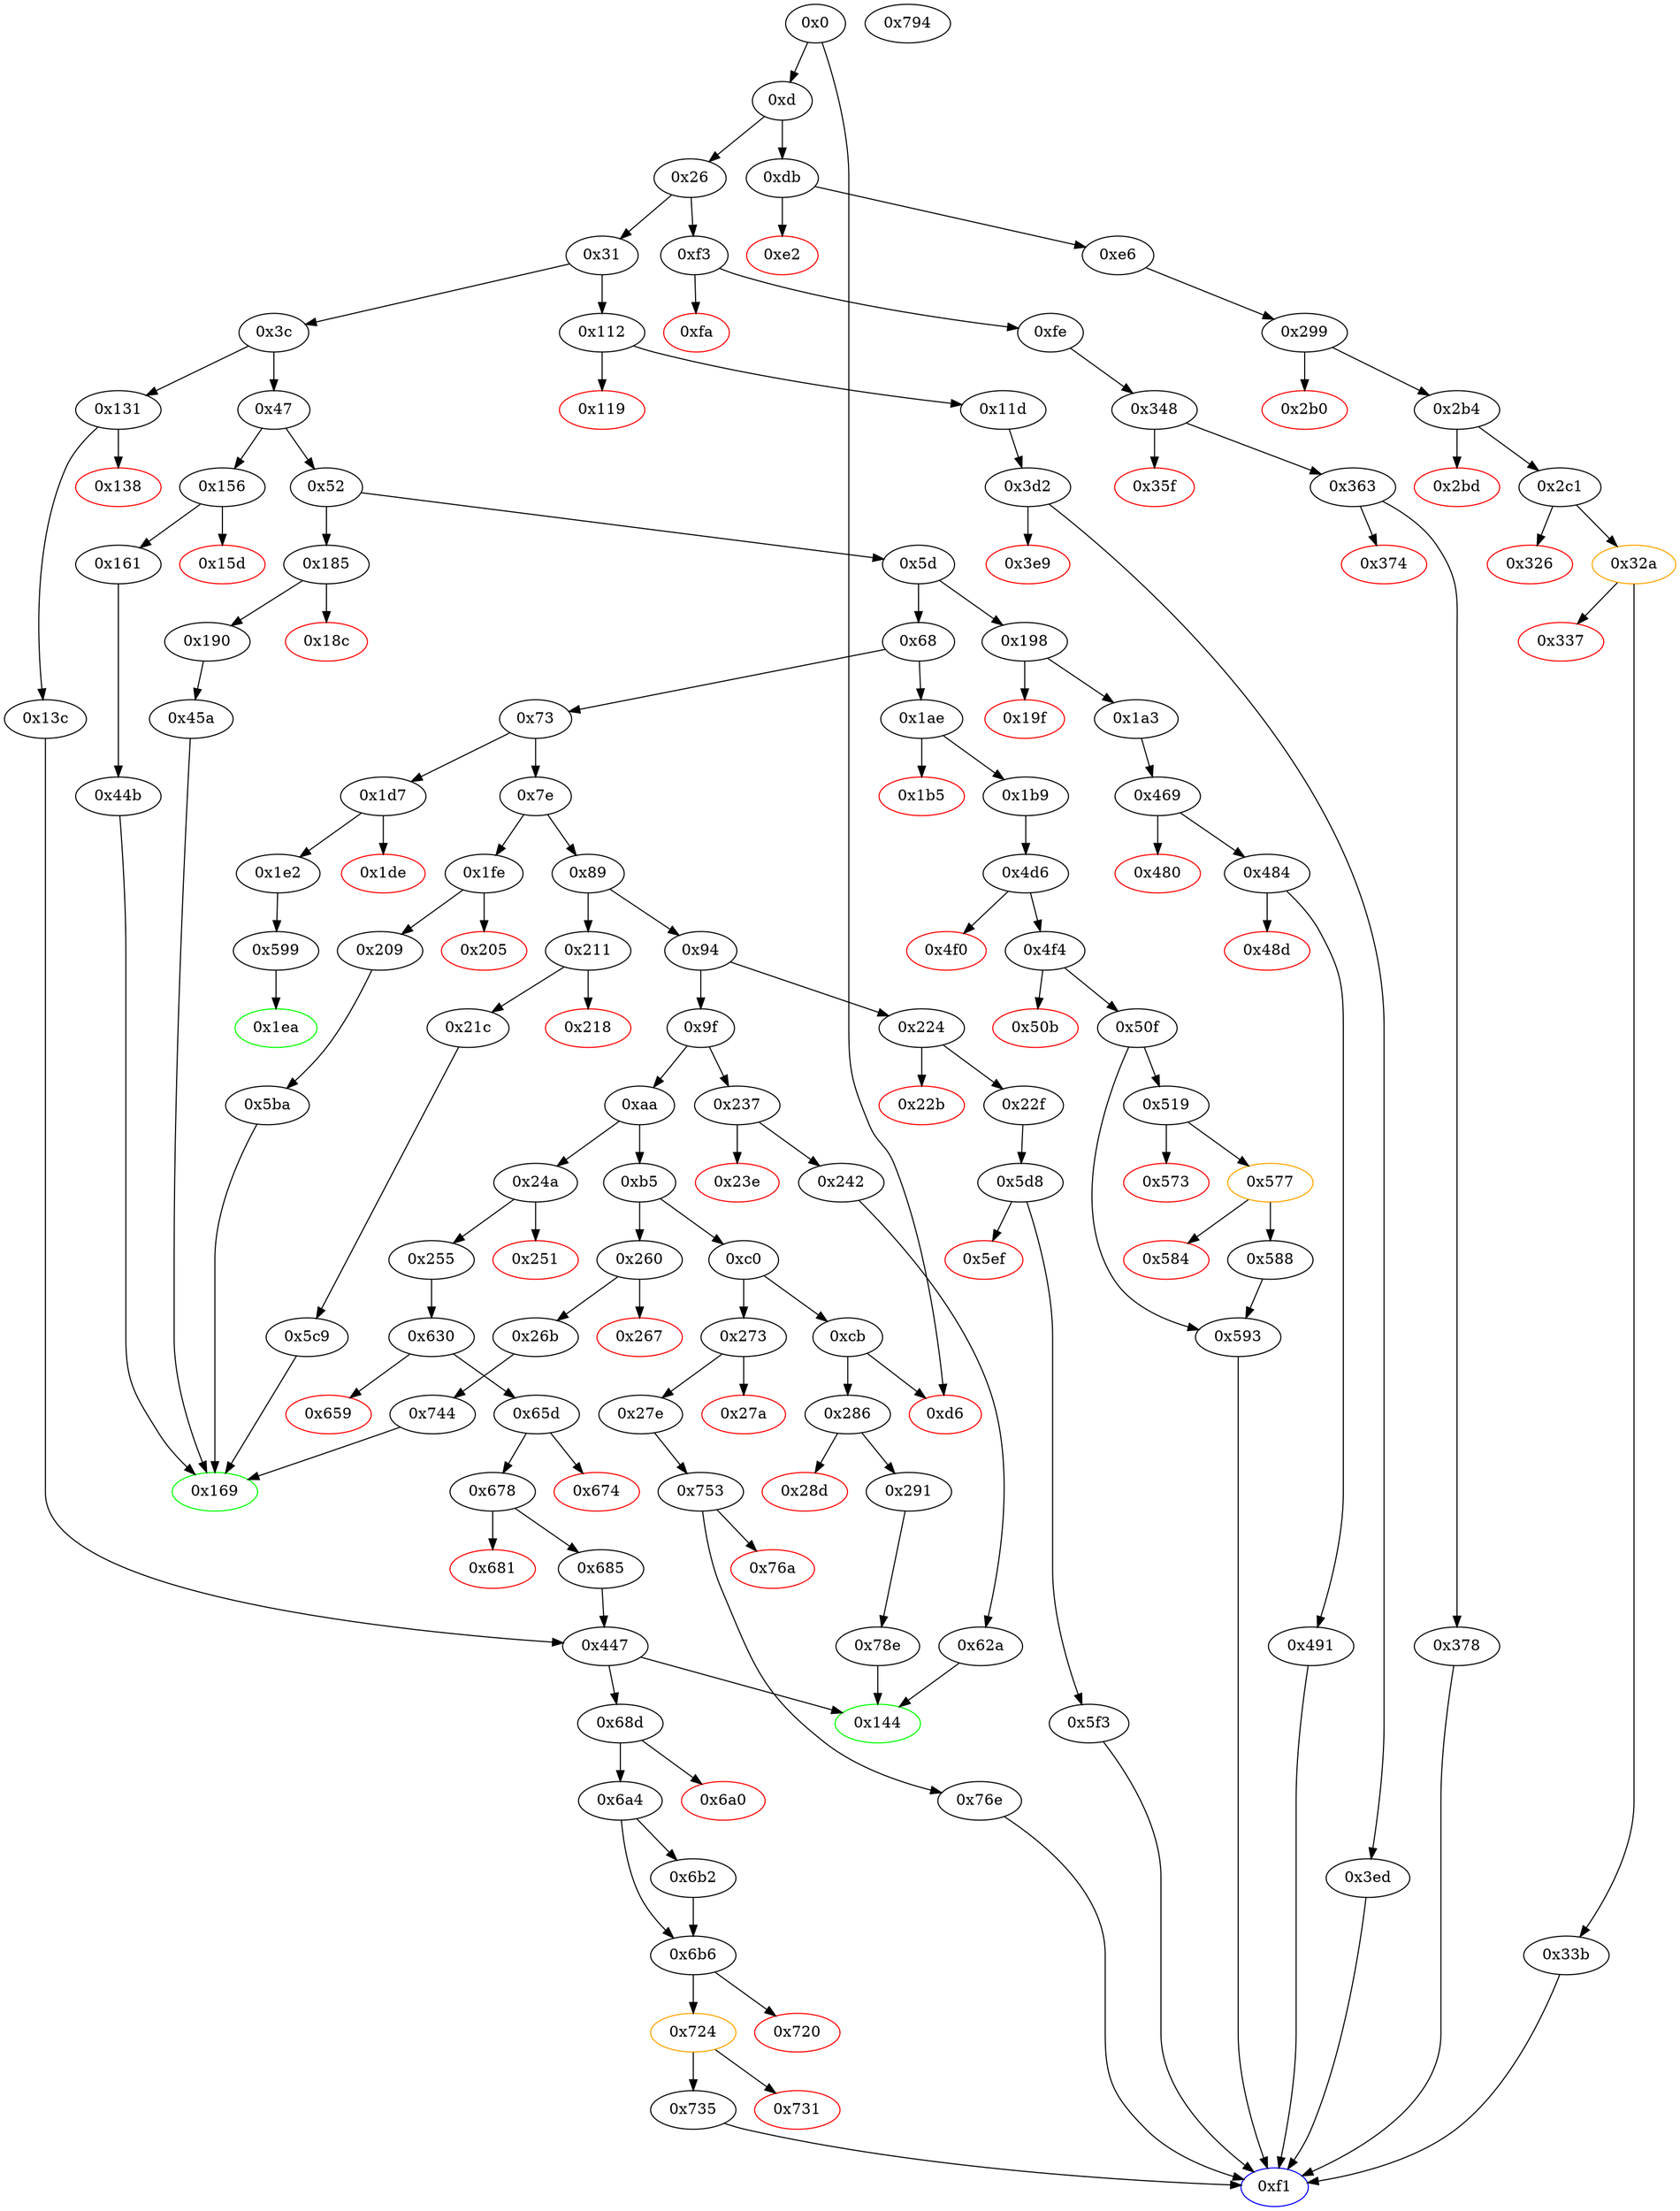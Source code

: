 strict digraph "" {
"0x73" [fillcolor=white, id="0x73", style=filled, tooltip="Block 0x73\n[0x73:0x7d]\n---\nPredecessors: [0x68]\nSuccessors: [0x7e, 0x1d7]\n---\n0x73 DUP1\n0x74 PUSH4 0x5c975abb\n0x79 EQ\n0x7a PUSH2 0x1d7\n0x7d JUMPI\n---\n0x74: V38 = 0x5c975abb\n0x79: V39 = EQ 0x5c975abb V13\n0x7a: V40 = 0x1d7\n0x7d: JUMPI 0x1d7 V39\n---\nEntry stack: [V13]\nStack pops: 1\nStack additions: [S0]\nExit stack: [V13]\n\nDef sites:\nV13: {0xd.0x1b}\n"];
"0x32a" [color=orange, fillcolor=white, id="0x32a", style=filled, tooltip="Block 0x32a\n[0x32a:0x336]\n---\nPredecessors: [0x2c1]\nSuccessors: [0x337, 0x33b]\n---\n0x32a JUMPDEST\n0x32b PUSH2 0x2c6\n0x32e GAS\n0x32f SUB\n0x330 CALL\n0x331 ISZERO\n0x332 ISZERO\n0x333 PUSH2 0x33b\n0x336 JUMPI\n---\n0x32a: JUMPDEST \n0x32b: V295 = 0x2c6\n0x32e: V296 = GAS\n0x32f: V297 = SUB V296 0x2c6\n0x330: V298 = CALL V297 V258 0x0 V287 V288 V287 0x20\n0x331: V299 = ISZERO V298\n0x332: V300 = ISZERO V299\n0x333: V301 = 0x33b\n0x336: JUMPI 0x33b V300\n---\nEntry stack: [V13, 0xf1, V72, V258, 0xa9059cbb, V284, 0x20, V287, V288, V287, 0x0, V258]\nStack pops: 6\nStack additions: []\nExit stack: [V13, 0xf1, V72, V258, 0xa9059cbb, V284]\n\nDef sites:\nV13: {0xd.0x1b}\n0xf1: {0xe6.0xe7}\nV72: {0xe6.0xec}\nV258: {0x2c1.0x2d3}\n0xa9059cbb: {0x2c1.0x2d5}\nV284: {0x2c1.0x311}\n0x20: {0x2c1.0x312}\nV287: {0x2c1.0x316}\nV288: {0x2c1.0x319}\nV287: {0x2c1.0x316}\n0x0: {0x2c1.0x31b}\nV258: {0x2c1.0x2d3}\n"];
"0x260" [fillcolor=white, id="0x260", style=filled, tooltip="Block 0x260\n[0x260:0x266]\n---\nPredecessors: [0xb5]\nSuccessors: [0x267, 0x26b]\n---\n0x260 JUMPDEST\n0x261 CALLVALUE\n0x262 ISZERO\n0x263 PUSH2 0x26b\n0x266 JUMPI\n---\n0x260: JUMPDEST \n0x261: V214 = CALLVALUE\n0x262: V215 = ISZERO V214\n0x263: V216 = 0x26b\n0x266: JUMPI 0x26b V215\n---\nEntry stack: [V13]\nStack pops: 0\nStack additions: []\nExit stack: [V13]\n\nDef sites:\nV13: {0xd.0x1b}\n"];
"0x161" [fillcolor=white, id="0x161", style=filled, tooltip="Block 0x161\n[0x161:0x168]\n---\nPredecessors: [0x156]\nSuccessors: [0x44b]\n---\n0x161 JUMPDEST\n0x162 PUSH2 0x169\n0x165 PUSH2 0x44b\n0x168 JUMP\n---\n0x161: JUMPDEST \n0x162: V119 = 0x169\n0x165: V120 = 0x44b\n0x168: JUMP 0x44b\n---\nEntry stack: [V13]\nStack pops: 0\nStack additions: [0x169]\nExit stack: [V13, 0x169]\n\nDef sites:\nV13: {0xd.0x1b}\n"];
"0x3d2" [fillcolor=white, id="0x3d2", style=filled, tooltip="Block 0x3d2\n[0x3d2:0x3e8]\n---\nPredecessors: [0x11d]\nSuccessors: [0x3e9, 0x3ed]\n---\n0x3d2 JUMPDEST\n0x3d3 PUSH1 0x6\n0x3d5 SLOAD\n0x3d6 CALLER\n0x3d7 PUSH1 0x1\n0x3d9 PUSH1 0xa0\n0x3db PUSH1 0x2\n0x3dd EXP\n0x3de SUB\n0x3df SWAP1\n0x3e0 DUP2\n0x3e1 AND\n0x3e2 SWAP2\n0x3e3 AND\n0x3e4 EQ\n0x3e5 PUSH2 0x3ed\n0x3e8 JUMPI\n---\n0x3d2: JUMPDEST \n0x3d3: V347 = 0x6\n0x3d5: V348 = S[0x6]\n0x3d6: V349 = CALLER\n0x3d7: V350 = 0x1\n0x3d9: V351 = 0xa0\n0x3db: V352 = 0x2\n0x3dd: V353 = EXP 0x2 0xa0\n0x3de: V354 = SUB 0x10000000000000000000000000000000000000000 0x1\n0x3e1: V355 = AND 0xffffffffffffffffffffffffffffffffffffffff V349\n0x3e3: V356 = AND V348 0xffffffffffffffffffffffffffffffffffffffff\n0x3e4: V357 = EQ V356 V355\n0x3e5: V358 = 0x3ed\n0x3e8: JUMPI 0x3ed V357\n---\nEntry stack: [V13, 0xf1, V100]\nStack pops: 0\nStack additions: []\nExit stack: [V13, 0xf1, V100]\n\nDef sites:\nV13: {0xd.0x1b}\n0xf1: {0x11d.0x11e}\nV100: {0x11d.0x12c}\n"];
"0x5d8" [fillcolor=white, id="0x5d8", style=filled, tooltip="Block 0x5d8\n[0x5d8:0x5ee]\n---\nPredecessors: [0x22f]\nSuccessors: [0x5ef, 0x5f3]\n---\n0x5d8 JUMPDEST\n0x5d9 PUSH1 0x6\n0x5db SLOAD\n0x5dc CALLER\n0x5dd PUSH1 0x1\n0x5df PUSH1 0xa0\n0x5e1 PUSH1 0x2\n0x5e3 EXP\n0x5e4 SUB\n0x5e5 SWAP1\n0x5e6 DUP2\n0x5e7 AND\n0x5e8 SWAP2\n0x5e9 AND\n0x5ea EQ\n0x5eb PUSH2 0x5f3\n0x5ee JUMPI\n---\n0x5d8: JUMPDEST \n0x5d9: V534 = 0x6\n0x5db: V535 = S[0x6]\n0x5dc: V536 = CALLER\n0x5dd: V537 = 0x1\n0x5df: V538 = 0xa0\n0x5e1: V539 = 0x2\n0x5e3: V540 = EXP 0x2 0xa0\n0x5e4: V541 = SUB 0x10000000000000000000000000000000000000000 0x1\n0x5e7: V542 = AND 0xffffffffffffffffffffffffffffffffffffffff V536\n0x5e9: V543 = AND V535 0xffffffffffffffffffffffffffffffffffffffff\n0x5ea: V544 = EQ V543 V542\n0x5eb: V545 = 0x5f3\n0x5ee: JUMPI 0x5f3 V544\n---\nEntry stack: [V13, 0xf1]\nStack pops: 0\nStack additions: []\nExit stack: [V13, 0xf1]\n\nDef sites:\nV13: {0xd.0x1b}\n0xf1: {0x22f.0x230}\n"];
"0x94" [fillcolor=white, id="0x94", style=filled, tooltip="Block 0x94\n[0x94:0x9e]\n---\nPredecessors: [0x89]\nSuccessors: [0x9f, 0x224]\n---\n0x94 DUP1\n0x95 PUSH4 0x9550276b\n0x9a EQ\n0x9b PUSH2 0x224\n0x9e JUMPI\n---\n0x95: V47 = 0x9550276b\n0x9a: V48 = EQ 0x9550276b V13\n0x9b: V49 = 0x224\n0x9e: JUMPI 0x224 V48\n---\nEntry stack: [V13]\nStack pops: 1\nStack additions: [S0]\nExit stack: [V13]\n\nDef sites:\nV13: {0xd.0x1b}\n"];
"0x588" [fillcolor=white, id="0x588", style=filled, tooltip="Block 0x588\n[0x588:0x592]\n---\nPredecessors: [0x577]\nSuccessors: [0x593]\n---\n0x588 JUMPDEST\n0x589 POP\n0x58a POP\n0x58b POP\n0x58c PUSH1 0x40\n0x58e MLOAD\n0x58f DUP1\n0x590 MLOAD\n0x591 POP\n0x592 POP\n---\n0x588: JUMPDEST \n0x58c: V509 = 0x40\n0x58e: V510 = M[0x40]\n0x590: V511 = M[V510]\n---\nEntry stack: [V13, 0xf1, V160, V162, V165, V165, V464, 0xa9059cbb, V490]\nStack pops: 3\nStack additions: []\nExit stack: [V13, 0xf1, V160, V162, V165, V165]\n\nDef sites:\nV13: {0xd.0x1b}\n0xf1: {0x1b9.0x1ba}\nV160: {0x1b9.0x1c9}\nV162: {0x1b9.0x1cd}\nV165: {0x1b9.0x1d2}\nV165: {0x1b9.0x1d2}\nV464: {0x519.0x524}\n0xa9059cbb: {0x519.0x525}\nV490: {0x519.0x55e}\n"];
"0x1ae" [fillcolor=white, id="0x1ae", style=filled, tooltip="Block 0x1ae\n[0x1ae:0x1b4]\n---\nPredecessors: [0x68]\nSuccessors: [0x1b5, 0x1b9]\n---\n0x1ae JUMPDEST\n0x1af CALLVALUE\n0x1b0 ISZERO\n0x1b1 PUSH2 0x1b9\n0x1b4 JUMPI\n---\n0x1ae: JUMPDEST \n0x1af: V148 = CALLVALUE\n0x1b0: V149 = ISZERO V148\n0x1b1: V150 = 0x1b9\n0x1b4: JUMPI 0x1b9 V149\n---\nEntry stack: [V13]\nStack pops: 0\nStack additions: []\nExit stack: [V13]\n\nDef sites:\nV13: {0xd.0x1b}\n"];
"0x794" [fillcolor=white, id="0x794", style=filled, tooltip="Block 0x794\n[0x794:0x7c4]\n---\nPredecessors: []\nSuccessors: []\n---\n0x794 STOP\n0x795 LOG1\n0x796 PUSH6 0x627a7a723058\n0x79d SHA3\n0x79e PUSH3 0xfcd101\n0x7a2 SWAP13\n0x7a3 PC\n0x7a4 MISSING 0xe4\n0x7a5 PUSH3 0x8131e1\n0x7a9 MISSING 0x21\n0x7aa SWAP9\n0x7ab MISSING 0xaf\n0x7ac SWAP12\n0x7ad MISSING 0x4f\n0x7ae SELFDESTRUCT\n0x7af MISSING 0xfc\n0x7b0 EQ\n0x7b1 MISSING 0xed\n0x7b2 MISSING 0xac\n0x7b3 PUSH17 0x823e3f615ac152b446da0029\n---\n0x794: STOP \n0x795: LOG S0 S1 S2\n0x796: V687 = 0x627a7a723058\n0x79d: V688 = SHA3 0x627a7a723058 S3\n0x79e: V689 = 0xfcd101\n0x7a3: V690 = PC\n0x7a4: MISSING 0xe4\n0x7a5: V691 = 0x8131e1\n0x7a9: MISSING 0x21\n0x7ab: MISSING 0xaf\n0x7ad: MISSING 0x4f\n0x7ae: SELFDESTRUCT S0\n0x7af: MISSING 0xfc\n0x7b0: V692 = EQ S0 S1\n0x7b1: MISSING 0xed\n0x7b2: MISSING 0xac\n0x7b3: V693 = 0x823e3f615ac152b446da0029\n---\nEntry stack: []\nStack pops: 0\nStack additions: [V690, S15, V688, S4, S5, S6, S7, S8, S9, S10, S11, S12, S13, S14, 0xfcd101, 0x8131e1, S9, S1, S2, S3, S4, S5, S6, S7, S8, S0, S12, S1, S2, S3, S4, S5, S6, S7, S8, S9, S10, S11, S0, V692, 0x823e3f615ac152b446da0029]\nExit stack: []\n\nDef sites:\n"];
"0x480" [color=red, fillcolor=white, id="0x480", style=filled, tooltip="Block 0x480\n[0x480:0x483]\n---\nPredecessors: [0x469]\nSuccessors: []\n---\n0x480 PUSH1 0x0\n0x482 DUP1\n0x483 REVERT\n---\n0x480: V407 = 0x0\n0x483: REVERT 0x0 0x0\n---\nEntry stack: [V13, 0xf1, V146]\nStack pops: 0\nStack additions: []\nExit stack: [V13, 0xf1, V146]\n\nDef sites:\nV13: {0xd.0x1b}\n0xf1: {0x1a3.0x1a4}\nV146: {0x1a3.0x1a9}\n"];
"0x1e2" [fillcolor=white, id="0x1e2", style=filled, tooltip="Block 0x1e2\n[0x1e2:0x1e9]\n---\nPredecessors: [0x1d7]\nSuccessors: [0x599]\n---\n0x1e2 JUMPDEST\n0x1e3 PUSH2 0x1ea\n0x1e6 PUSH2 0x599\n0x1e9 JUMP\n---\n0x1e2: JUMPDEST \n0x1e3: V171 = 0x1ea\n0x1e6: V172 = 0x599\n0x1e9: JUMP 0x599\n---\nEntry stack: [V13]\nStack pops: 0\nStack additions: [0x1ea]\nExit stack: [V13, 0x1ea]\n\nDef sites:\nV13: {0xd.0x1b}\n"];
"0x5c9" [fillcolor=white, id="0x5c9", style=filled, tooltip="Block 0x5c9\n[0x5c9:0x5d7]\n---\nPredecessors: [0x21c]\nSuccessors: [0x169]\n---\n0x5c9 JUMPDEST\n0x5ca PUSH1 0x6\n0x5cc SLOAD\n0x5cd PUSH1 0x1\n0x5cf PUSH1 0xa0\n0x5d1 PUSH1 0x2\n0x5d3 EXP\n0x5d4 SUB\n0x5d5 AND\n0x5d6 DUP2\n0x5d7 JUMP\n---\n0x5c9: JUMPDEST \n0x5ca: V526 = 0x6\n0x5cc: V527 = S[0x6]\n0x5cd: V528 = 0x1\n0x5cf: V529 = 0xa0\n0x5d1: V530 = 0x2\n0x5d3: V531 = EXP 0x2 0xa0\n0x5d4: V532 = SUB 0x10000000000000000000000000000000000000000 0x1\n0x5d5: V533 = AND 0xffffffffffffffffffffffffffffffffffffffff V527\n0x5d7: JUMP 0x169\n---\nEntry stack: [V13, 0x169]\nStack pops: 1\nStack additions: [S0, V533]\nExit stack: [V13, 0x169, V533]\n\nDef sites:\nV13: {0xd.0x1b}\n0x169: {0x21c.0x21d}\n"];
"0x78e" [fillcolor=white, id="0x78e", style=filled, tooltip="Block 0x78e\n[0x78e:0x793]\n---\nPredecessors: [0x291]\nSuccessors: [0x144]\n---\n0x78e JUMPDEST\n0x78f PUSH1 0x4\n0x791 SLOAD\n0x792 DUP2\n0x793 JUMP\n---\n0x78e: JUMPDEST \n0x78f: V685 = 0x4\n0x791: V686 = S[0x4]\n0x793: JUMP 0x144\n---\nEntry stack: [V13, 0x144]\nStack pops: 1\nStack additions: [S0, V686]\nExit stack: [V13, 0x144, V686]\n\nDef sites:\nV13: {0xd.0x1b}\n0x144: {0x291.0x292}\n"];
"0x593" [fillcolor=white, id="0x593", style=filled, tooltip="Block 0x593\n[0x593:0x598]\n---\nPredecessors: [0x50f, 0x588]\nSuccessors: [0xf1]\n---\n0x593 JUMPDEST\n0x594 POP\n0x595 POP\n0x596 POP\n0x597 POP\n0x598 JUMP\n---\n0x593: JUMPDEST \n0x598: JUMP 0xf1\n---\nEntry stack: [V13, 0xf1, V160, V162, V165, S0]\nStack pops: 5\nStack additions: []\nExit stack: [V13]\n\nDef sites:\nV13: {0xd.0x1b}\n0xf1: {0x1b9.0x1ba}\nV160: {0x1b9.0x1c9}\nV162: {0x1b9.0x1cd}\nV165: {0x1b9.0x1d2}\nS0: {0x1b9.0x1d2, 0x4d6.0x4da}\n"];
"0x44b" [fillcolor=white, id="0x44b", style=filled, tooltip="Block 0x44b\n[0x44b:0x459]\n---\nPredecessors: [0x161]\nSuccessors: [0x169]\n---\n0x44b JUMPDEST\n0x44c PUSH1 0x1\n0x44e SLOAD\n0x44f PUSH1 0x1\n0x451 PUSH1 0xa0\n0x453 PUSH1 0x2\n0x455 EXP\n0x456 SUB\n0x457 AND\n0x458 DUP2\n0x459 JUMP\n---\n0x44b: JUMPDEST \n0x44c: V379 = 0x1\n0x44e: V380 = S[0x1]\n0x44f: V381 = 0x1\n0x451: V382 = 0xa0\n0x453: V383 = 0x2\n0x455: V384 = EXP 0x2 0xa0\n0x456: V385 = SUB 0x10000000000000000000000000000000000000000 0x1\n0x457: V386 = AND 0xffffffffffffffffffffffffffffffffffffffff V380\n0x459: JUMP 0x169\n---\nEntry stack: [V13, 0x169]\nStack pops: 1\nStack additions: [S0, V386]\nExit stack: [V13, 0x169, V386]\n\nDef sites:\nV13: {0xd.0x1b}\n0x169: {0x161.0x162}\n"];
"0x9f" [fillcolor=white, id="0x9f", style=filled, tooltip="Block 0x9f\n[0x9f:0xa9]\n---\nPredecessors: [0x94]\nSuccessors: [0xaa, 0x237]\n---\n0x9f DUP1\n0xa0 PUSH4 0xab231511\n0xa5 EQ\n0xa6 PUSH2 0x237\n0xa9 JUMPI\n---\n0xa0: V50 = 0xab231511\n0xa5: V51 = EQ 0xab231511 V13\n0xa6: V52 = 0x237\n0xa9: JUMPI 0x237 V51\n---\nEntry stack: [V13]\nStack pops: 1\nStack additions: [S0]\nExit stack: [V13]\n\nDef sites:\nV13: {0xd.0x1b}\n"];
"0xfa" [color=red, fillcolor=white, id="0xfa", style=filled, tooltip="Block 0xfa\n[0xfa:0xfd]\n---\nPredecessors: [0xf3]\nSuccessors: []\n---\n0xfa PUSH1 0x0\n0xfc DUP1\n0xfd REVERT\n---\n0xfa: V77 = 0x0\n0xfd: REVERT 0x0 0x0\n---\nEntry stack: [V13]\nStack pops: 0\nStack additions: []\nExit stack: [V13]\n\nDef sites:\nV13: {0xd.0x1b}\n"];
"0x48d" [color=red, fillcolor=white, id="0x48d", style=filled, tooltip="Block 0x48d\n[0x48d:0x490]\n---\nPredecessors: [0x484]\nSuccessors: []\n---\n0x48d PUSH1 0x0\n0x48f DUP1\n0x490 REVERT\n---\n0x48d: V411 = 0x0\n0x490: REVERT 0x0 0x0\n---\nEntry stack: [V13, 0xf1, V146]\nStack pops: 0\nStack additions: []\nExit stack: [V13, 0xf1, V146]\n\nDef sites:\nV13: {0xd.0x1b}\n0xf1: {0x1a3.0x1a4}\nV146: {0x1a3.0x1a9}\n"];
"0x378" [fillcolor=white, id="0x378", style=filled, tooltip="Block 0x378\n[0x378:0x3d1]\n---\nPredecessors: [0x363]\nSuccessors: [0xf1]\n---\n0x378 JUMPDEST\n0x379 PUSH1 0x3\n0x37b DUP1\n0x37c SLOAD\n0x37d PUSH20 0xffffffffffffffffffffffffffffffffffffffff\n0x392 NOT\n0x393 AND\n0x394 PUSH1 0x1\n0x396 PUSH1 0xa0\n0x398 PUSH1 0x2\n0x39a EXP\n0x39b SUB\n0x39c DUP4\n0x39d AND\n0x39e SWAP1\n0x39f DUP2\n0x3a0 OR\n0x3a1 SWAP1\n0x3a2 SWAP2\n0x3a3 SSTORE\n0x3a4 PUSH32 0x91ea294e4187e15075dc6da5e9abb3161ca1a608c538e1a1c6528fc644b1b6f5\n0x3c5 PUSH1 0x40\n0x3c7 MLOAD\n0x3c8 PUSH1 0x40\n0x3ca MLOAD\n0x3cb DUP1\n0x3cc SWAP2\n0x3cd SUB\n0x3ce SWAP1\n0x3cf LOG2\n0x3d0 POP\n0x3d1 JUMP\n---\n0x378: JUMPDEST \n0x379: V329 = 0x3\n0x37c: V330 = S[0x3]\n0x37d: V331 = 0xffffffffffffffffffffffffffffffffffffffff\n0x392: V332 = NOT 0xffffffffffffffffffffffffffffffffffffffff\n0x393: V333 = AND 0xffffffffffffffffffffffff0000000000000000000000000000000000000000 V330\n0x394: V334 = 0x1\n0x396: V335 = 0xa0\n0x398: V336 = 0x2\n0x39a: V337 = EXP 0x2 0xa0\n0x39b: V338 = SUB 0x10000000000000000000000000000000000000000 0x1\n0x39d: V339 = AND V86 0xffffffffffffffffffffffffffffffffffffffff\n0x3a0: V340 = OR V339 V333\n0x3a3: S[0x3] = V340\n0x3a4: V341 = 0x91ea294e4187e15075dc6da5e9abb3161ca1a608c538e1a1c6528fc644b1b6f5\n0x3c5: V342 = 0x40\n0x3c7: V343 = M[0x40]\n0x3c8: V344 = 0x40\n0x3ca: V345 = M[0x40]\n0x3cd: V346 = SUB V343 V345\n0x3cf: LOG V345 V346 0x91ea294e4187e15075dc6da5e9abb3161ca1a608c538e1a1c6528fc644b1b6f5 V339\n0x3d1: JUMP 0xf1\n---\nEntry stack: [V13, 0xf1, V86]\nStack pops: 2\nStack additions: []\nExit stack: [V13]\n\nDef sites:\nV13: {0xd.0x1b}\n0xf1: {0xfe.0xff}\nV86: {0xfe.0x10d}\n"];
"0x0" [fillcolor=white, id="0x0", style=filled, tooltip="Block 0x0\n[0x0:0xc]\n---\nPredecessors: []\nSuccessors: [0xd, 0xd6]\n---\n0x0 PUSH1 0x60\n0x2 PUSH1 0x40\n0x4 MSTORE\n0x5 PUSH1 0x4\n0x7 CALLDATASIZE\n0x8 LT\n0x9 PUSH2 0xd6\n0xc JUMPI\n---\n0x0: V0 = 0x60\n0x2: V1 = 0x40\n0x4: M[0x40] = 0x60\n0x5: V2 = 0x4\n0x7: V3 = CALLDATASIZE\n0x8: V4 = LT V3 0x4\n0x9: V5 = 0xd6\n0xc: JUMPI 0xd6 V4\n---\nEntry stack: []\nStack pops: 0\nStack additions: []\nExit stack: []\n\nDef sites:\n"];
"0x22b" [color=red, fillcolor=white, id="0x22b", style=filled, tooltip="Block 0x22b\n[0x22b:0x22e]\n---\nPredecessors: [0x224]\nSuccessors: []\n---\n0x22b PUSH1 0x0\n0x22d DUP1\n0x22e REVERT\n---\n0x22b: V197 = 0x0\n0x22e: REVERT 0x0 0x0\n---\nEntry stack: [V13]\nStack pops: 0\nStack additions: []\nExit stack: [V13]\n\nDef sites:\nV13: {0xd.0x1b}\n"];
"0x22f" [fillcolor=white, id="0x22f", style=filled, tooltip="Block 0x22f\n[0x22f:0x236]\n---\nPredecessors: [0x224]\nSuccessors: [0x5d8]\n---\n0x22f JUMPDEST\n0x230 PUSH2 0xf1\n0x233 PUSH2 0x5d8\n0x236 JUMP\n---\n0x22f: JUMPDEST \n0x230: V198 = 0xf1\n0x233: V199 = 0x5d8\n0x236: JUMP 0x5d8\n---\nEntry stack: [V13]\nStack pops: 0\nStack additions: [0xf1]\nExit stack: [V13, 0xf1]\n\nDef sites:\nV13: {0xd.0x1b}\n"];
"0x573" [color=red, fillcolor=white, id="0x573", style=filled, tooltip="Block 0x573\n[0x573:0x576]\n---\nPredecessors: [0x519]\nSuccessors: []\n---\n0x573 PUSH1 0x0\n0x575 DUP1\n0x576 REVERT\n---\n0x573: V500 = 0x0\n0x576: REVERT 0x0 0x0\n---\nEntry stack: [V13, 0xf1, V160, V162, V165, V165, V464, 0xa9059cbb, V490, 0x20, V493, V494, V493, 0x0, V464]\nStack pops: 0\nStack additions: []\nExit stack: [V13, 0xf1, V160, V162, V165, V165, V464, 0xa9059cbb, V490, 0x20, V493, V494, V493, 0x0, V464]\n\nDef sites:\nV13: {0xd.0x1b}\n0xf1: {0x1b9.0x1ba}\nV160: {0x1b9.0x1c9}\nV162: {0x1b9.0x1cd}\nV165: {0x1b9.0x1d2}\nV165: {0x1b9.0x1d2}\nV464: {0x519.0x524}\n0xa9059cbb: {0x519.0x525}\nV490: {0x519.0x55e}\n0x20: {0x519.0x55f}\nV493: {0x519.0x563}\nV494: {0x519.0x566}\nV493: {0x519.0x563}\n0x0: {0x519.0x568}\nV464: {0x519.0x524}\n"];
"0x337" [color=red, fillcolor=white, id="0x337", style=filled, tooltip="Block 0x337\n[0x337:0x33a]\n---\nPredecessors: [0x32a]\nSuccessors: []\n---\n0x337 PUSH1 0x0\n0x339 DUP1\n0x33a REVERT\n---\n0x337: V302 = 0x0\n0x33a: REVERT 0x0 0x0\n---\nEntry stack: [V13, 0xf1, V72, V258, 0xa9059cbb, V284]\nStack pops: 0\nStack additions: []\nExit stack: [V13, 0xf1, V72, V258, 0xa9059cbb, V284]\n\nDef sites:\nV13: {0xd.0x1b}\n0xf1: {0xe6.0xe7}\nV72: {0xe6.0xec}\nV258: {0x2c1.0x2d3}\n0xa9059cbb: {0x2c1.0x2d5}\nV284: {0x2c1.0x311}\n"];
"0x198" [fillcolor=white, id="0x198", style=filled, tooltip="Block 0x198\n[0x198:0x19e]\n---\nPredecessors: [0x5d]\nSuccessors: [0x19f, 0x1a3]\n---\n0x198 JUMPDEST\n0x199 CALLVALUE\n0x19a ISZERO\n0x19b PUSH2 0x1a3\n0x19e JUMPI\n---\n0x198: JUMPDEST \n0x199: V140 = CALLVALUE\n0x19a: V141 = ISZERO V140\n0x19b: V142 = 0x1a3\n0x19e: JUMPI 0x1a3 V141\n---\nEntry stack: [V13]\nStack pops: 0\nStack additions: []\nExit stack: [V13]\n\nDef sites:\nV13: {0xd.0x1b}\n"];
"0x674" [color=red, fillcolor=white, id="0x674", style=filled, tooltip="Block 0x674\n[0x674:0x677]\n---\nPredecessors: [0x65d]\nSuccessors: []\n---\n0x674 PUSH1 0x0\n0x676 DUP1\n0x677 REVERT\n---\n0x674: V578 = 0x0\n0x677: REVERT 0x0 0x0\n---\nEntry stack: [V13, 0xf1, V212, 0x0, 0x0]\nStack pops: 0\nStack additions: []\nExit stack: [V13, 0xf1, V212, 0x0, 0x0]\n\nDef sites:\nV13: {0xd.0x1b}\n0xf1: {0x255.0x256}\nV212: {0x255.0x25b}\n0x0: {0x630.0x634}\n0x0: {0x630.0x634}\n"];
"0x363" [fillcolor=white, id="0x363", style=filled, tooltip="Block 0x363\n[0x363:0x373]\n---\nPredecessors: [0x348]\nSuccessors: [0x374, 0x378]\n---\n0x363 JUMPDEST\n0x364 PUSH1 0x1\n0x366 PUSH1 0xa0\n0x368 PUSH1 0x2\n0x36a EXP\n0x36b SUB\n0x36c DUP2\n0x36d AND\n0x36e ISZERO\n0x36f ISZERO\n0x370 PUSH2 0x378\n0x373 JUMPI\n---\n0x363: JUMPDEST \n0x364: V319 = 0x1\n0x366: V320 = 0xa0\n0x368: V321 = 0x2\n0x36a: V322 = EXP 0x2 0xa0\n0x36b: V323 = SUB 0x10000000000000000000000000000000000000000 0x1\n0x36d: V324 = AND V86 0xffffffffffffffffffffffffffffffffffffffff\n0x36e: V325 = ISZERO V324\n0x36f: V326 = ISZERO V325\n0x370: V327 = 0x378\n0x373: JUMPI 0x378 V326\n---\nEntry stack: [V13, 0xf1, V86]\nStack pops: 1\nStack additions: [S0]\nExit stack: [V13, 0xf1, V86]\n\nDef sites:\nV13: {0xd.0x1b}\n0xf1: {0xfe.0xff}\nV86: {0xfe.0x10d}\n"];
"0x5f3" [fillcolor=white, id="0x5f3", style=filled, tooltip="Block 0x5f3\n[0x5f3:0x629]\n---\nPredecessors: [0x5d8]\nSuccessors: [0xf1]\n---\n0x5f3 JUMPDEST\n0x5f4 PUSH1 0x6\n0x5f6 DUP1\n0x5f7 SLOAD\n0x5f8 PUSH21 0xff0000000000000000000000000000000000000000\n0x60e NOT\n0x60f AND\n0x610 PUSH21 0x10000000000000000000000000000000000000000\n0x626 OR\n0x627 SWAP1\n0x628 SSTORE\n0x629 JUMP\n---\n0x5f3: JUMPDEST \n0x5f4: V547 = 0x6\n0x5f7: V548 = S[0x6]\n0x5f8: V549 = 0xff0000000000000000000000000000000000000000\n0x60e: V550 = NOT 0xff0000000000000000000000000000000000000000\n0x60f: V551 = AND 0xffffffffffffffffffffff00ffffffffffffffffffffffffffffffffffffffff V548\n0x610: V552 = 0x10000000000000000000000000000000000000000\n0x626: V553 = OR 0x10000000000000000000000000000000000000000 V551\n0x628: S[0x6] = V553\n0x629: JUMP 0xf1\n---\nEntry stack: [V13, 0xf1]\nStack pops: 1\nStack additions: []\nExit stack: [V13]\n\nDef sites:\nV13: {0xd.0x1b}\n0xf1: {0x22f.0x230}\n"];
"0x144" [color=green, fillcolor=white, id="0x144", style=filled, tooltip="Block 0x144\n[0x144:0x155]\n---\nPredecessors: [0x447, 0x62a, 0x78e]\nSuccessors: []\n---\n0x144 JUMPDEST\n0x145 PUSH1 0x40\n0x147 MLOAD\n0x148 SWAP1\n0x149 DUP2\n0x14a MSTORE\n0x14b PUSH1 0x20\n0x14d ADD\n0x14e PUSH1 0x40\n0x150 MLOAD\n0x151 DUP1\n0x152 SWAP2\n0x153 SUB\n0x154 SWAP1\n0x155 RETURN\n---\n0x144: JUMPDEST \n0x145: V108 = 0x40\n0x147: V109 = M[0x40]\n0x14a: M[V109] = S0\n0x14b: V110 = 0x20\n0x14d: V111 = ADD 0x20 V109\n0x14e: V112 = 0x40\n0x150: V113 = M[0x40]\n0x153: V114 = SUB V111 V113\n0x155: RETURN V113 V114\n---\nEntry stack: [V13, 0xf1, V212, S2, S1, S0]\nStack pops: 1\nStack additions: []\nExit stack: [V13, 0xf1, V212, S2, S1]\n\nDef sites:\nV13: {0xd.0x1b}\n0xf1: {0x255.0x256}\nV212: {0x255.0x25b}\nS2: {0x630.0x634, 0xd.0x1b}\nS1: {0x291.0x292, 0x630.0x634, 0x242.0x243, 0xd.0x1b}\nS0: {0x62a.0x62d, 0x447.0x448, 0x78e.0x791}\n"];
"0x33b" [fillcolor=white, id="0x33b", style=filled, tooltip="Block 0x33b\n[0x33b:0x347]\n---\nPredecessors: [0x32a]\nSuccessors: [0xf1]\n---\n0x33b JUMPDEST\n0x33c POP\n0x33d POP\n0x33e POP\n0x33f PUSH1 0x40\n0x341 MLOAD\n0x342 DUP1\n0x343 MLOAD\n0x344 POP\n0x345 POP\n0x346 POP\n0x347 JUMP\n---\n0x33b: JUMPDEST \n0x33f: V303 = 0x40\n0x341: V304 = M[0x40]\n0x343: V305 = M[V304]\n0x347: JUMP 0xf1\n---\nEntry stack: [V13, 0xf1, V72, V258, 0xa9059cbb, V284]\nStack pops: 5\nStack additions: []\nExit stack: [V13]\n\nDef sites:\nV13: {0xd.0x1b}\n0xf1: {0xe6.0xe7}\nV72: {0xe6.0xec}\nV258: {0x2c1.0x2d3}\n0xa9059cbb: {0x2c1.0x2d5}\nV284: {0x2c1.0x311}\n"];
"0x4f4" [fillcolor=white, id="0x4f4", style=filled, tooltip="Block 0x4f4\n[0x4f4:0x50a]\n---\nPredecessors: [0x4d6]\nSuccessors: [0x50b, 0x50f]\n---\n0x4f4 JUMPDEST\n0x4f5 PUSH1 0x0\n0x4f7 SLOAD\n0x4f8 PUSH1 0x1\n0x4fa PUSH1 0xa0\n0x4fc PUSH1 0x2\n0x4fe EXP\n0x4ff SUB\n0x500 DUP4\n0x501 DUP2\n0x502 AND\n0x503 SWAP2\n0x504 AND\n0x505 EQ\n0x506 ISZERO\n0x507 PUSH2 0x50f\n0x50a JUMPI\n---\n0x4f4: JUMPDEST \n0x4f5: V442 = 0x0\n0x4f7: V443 = S[0x0]\n0x4f8: V444 = 0x1\n0x4fa: V445 = 0xa0\n0x4fc: V446 = 0x2\n0x4fe: V447 = EXP 0x2 0xa0\n0x4ff: V448 = SUB 0x10000000000000000000000000000000000000000 0x1\n0x502: V449 = AND 0xffffffffffffffffffffffffffffffffffffffff V165\n0x504: V450 = AND V443 0xffffffffffffffffffffffffffffffffffffffff\n0x505: V451 = EQ V450 V449\n0x506: V452 = ISZERO V451\n0x507: V453 = 0x50f\n0x50a: JUMPI 0x50f V452\n---\nEntry stack: [V13, 0xf1, V160, V162, V165, 0x0]\nStack pops: 2\nStack additions: [S1, S0]\nExit stack: [V13, 0xf1, V160, V162, V165, 0x0]\n\nDef sites:\nV13: {0xd.0x1b}\n0xf1: {0x1b9.0x1ba}\nV160: {0x1b9.0x1c9}\nV162: {0x1b9.0x1cd}\nV165: {0x1b9.0x1d2}\n0x0: {0x4d6.0x4da}\n"];
"0x3e9" [color=red, fillcolor=white, id="0x3e9", style=filled, tooltip="Block 0x3e9\n[0x3e9:0x3ec]\n---\nPredecessors: [0x3d2]\nSuccessors: []\n---\n0x3e9 PUSH1 0x0\n0x3eb DUP1\n0x3ec REVERT\n---\n0x3e9: V359 = 0x0\n0x3ec: REVERT 0x0 0x0\n---\nEntry stack: [V13, 0xf1, V100]\nStack pops: 0\nStack additions: []\nExit stack: [V13, 0xf1, V100]\n\nDef sites:\nV13: {0xd.0x1b}\n0xf1: {0x11d.0x11e}\nV100: {0x11d.0x12c}\n"];
"0x267" [color=red, fillcolor=white, id="0x267", style=filled, tooltip="Block 0x267\n[0x267:0x26a]\n---\nPredecessors: [0x260]\nSuccessors: []\n---\n0x267 PUSH1 0x0\n0x269 DUP1\n0x26a REVERT\n---\n0x267: V217 = 0x0\n0x26a: REVERT 0x0 0x0\n---\nEntry stack: [V13]\nStack pops: 0\nStack additions: []\nExit stack: [V13]\n\nDef sites:\nV13: {0xd.0x1b}\n"];
"0x185" [fillcolor=white, id="0x185", style=filled, tooltip="Block 0x185\n[0x185:0x18b]\n---\nPredecessors: [0x52]\nSuccessors: [0x18c, 0x190]\n---\n0x185 JUMPDEST\n0x186 CALLVALUE\n0x187 ISZERO\n0x188 PUSH2 0x190\n0x18b JUMPI\n---\n0x185: JUMPDEST \n0x186: V134 = CALLVALUE\n0x187: V135 = ISZERO V134\n0x188: V136 = 0x190\n0x18b: JUMPI 0x190 V135\n---\nEntry stack: [V13]\nStack pops: 0\nStack additions: []\nExit stack: [V13]\n\nDef sites:\nV13: {0xd.0x1b}\n"];
"0x577" [color=orange, fillcolor=white, id="0x577", style=filled, tooltip="Block 0x577\n[0x577:0x583]\n---\nPredecessors: [0x519]\nSuccessors: [0x584, 0x588]\n---\n0x577 JUMPDEST\n0x578 PUSH2 0x2c6\n0x57b GAS\n0x57c SUB\n0x57d CALL\n0x57e ISZERO\n0x57f ISZERO\n0x580 PUSH2 0x588\n0x583 JUMPI\n---\n0x577: JUMPDEST \n0x578: V501 = 0x2c6\n0x57b: V502 = GAS\n0x57c: V503 = SUB V502 0x2c6\n0x57d: V504 = CALL V503 V464 0x0 V493 V494 V493 0x20\n0x57e: V505 = ISZERO V504\n0x57f: V506 = ISZERO V505\n0x580: V507 = 0x588\n0x583: JUMPI 0x588 V506\n---\nEntry stack: [V13, 0xf1, V160, V162, V165, V165, V464, 0xa9059cbb, V490, 0x20, V493, V494, V493, 0x0, V464]\nStack pops: 6\nStack additions: []\nExit stack: [V13, 0xf1, V160, V162, V165, V165, V464, 0xa9059cbb, V490]\n\nDef sites:\nV13: {0xd.0x1b}\n0xf1: {0x1b9.0x1ba}\nV160: {0x1b9.0x1c9}\nV162: {0x1b9.0x1cd}\nV165: {0x1b9.0x1d2}\nV165: {0x1b9.0x1d2}\nV464: {0x519.0x524}\n0xa9059cbb: {0x519.0x525}\nV490: {0x519.0x55e}\n0x20: {0x519.0x55f}\nV493: {0x519.0x563}\nV494: {0x519.0x566}\nV493: {0x519.0x563}\n0x0: {0x519.0x568}\nV464: {0x519.0x524}\n"];
"0x26" [fillcolor=white, id="0x26", style=filled, tooltip="Block 0x26\n[0x26:0x30]\n---\nPredecessors: [0xd]\nSuccessors: [0x31, 0xf3]\n---\n0x26 DUP1\n0x27 PUSH4 0xd174c24\n0x2c EQ\n0x2d PUSH2 0xf3\n0x30 JUMPI\n---\n0x27: V17 = 0xd174c24\n0x2c: V18 = EQ 0xd174c24 V13\n0x2d: V19 = 0xf3\n0x30: JUMPI 0xf3 V18\n---\nEntry stack: [V13]\nStack pops: 1\nStack additions: [S0]\nExit stack: [V13]\n\nDef sites:\nV13: {0xd.0x1b}\n"];
"0x6b6" [fillcolor=white, id="0x6b6", style=filled, tooltip="Block 0x6b6\n[0x6b6:0x71f]\n---\nPredecessors: [0x6a4, 0x6b2]\nSuccessors: [0x720, 0x724]\n---\n0x6b6 JUMPDEST\n0x6b7 PUSH1 0x5\n0x6b9 DUP3\n0x6ba SWAP1\n0x6bb SSTORE\n0x6bc PUSH1 0x0\n0x6be DUP1\n0x6bf SLOAD\n0x6c0 PUSH1 0x1\n0x6c2 SLOAD\n0x6c3 PUSH1 0x1\n0x6c5 PUSH1 0xa0\n0x6c7 PUSH1 0x2\n0x6c9 EXP\n0x6ca SUB\n0x6cb SWAP2\n0x6cc DUP3\n0x6cd AND\n0x6ce SWAP3\n0x6cf PUSH4 0xa9059cbb\n0x6d4 SWAP3\n0x6d5 SWAP1\n0x6d6 SWAP2\n0x6d7 AND\n0x6d8 SWAP1\n0x6d9 DUP5\n0x6da SWAP1\n0x6db PUSH1 0x40\n0x6dd MLOAD\n0x6de PUSH1 0x20\n0x6e0 ADD\n0x6e1 MSTORE\n0x6e2 PUSH1 0x40\n0x6e4 MLOAD\n0x6e5 PUSH1 0xe0\n0x6e7 PUSH1 0x2\n0x6e9 EXP\n0x6ea PUSH4 0xffffffff\n0x6ef DUP6\n0x6f0 AND\n0x6f1 MUL\n0x6f2 DUP2\n0x6f3 MSTORE\n0x6f4 PUSH1 0x1\n0x6f6 PUSH1 0xa0\n0x6f8 PUSH1 0x2\n0x6fa EXP\n0x6fb SUB\n0x6fc SWAP1\n0x6fd SWAP3\n0x6fe AND\n0x6ff PUSH1 0x4\n0x701 DUP4\n0x702 ADD\n0x703 MSTORE\n0x704 PUSH1 0x24\n0x706 DUP3\n0x707 ADD\n0x708 MSTORE\n0x709 PUSH1 0x44\n0x70b ADD\n0x70c PUSH1 0x20\n0x70e PUSH1 0x40\n0x710 MLOAD\n0x711 DUP1\n0x712 DUP4\n0x713 SUB\n0x714 DUP2\n0x715 PUSH1 0x0\n0x717 DUP8\n0x718 DUP1\n0x719 EXTCODESIZE\n0x71a ISZERO\n0x71b ISZERO\n0x71c PUSH2 0x724\n0x71f JUMPI\n---\n0x6b6: JUMPDEST \n0x6b7: V601 = 0x5\n0x6bb: S[0x5] = V378\n0x6bc: V602 = 0x0\n0x6bf: V603 = S[0x0]\n0x6c0: V604 = 0x1\n0x6c2: V605 = S[0x1]\n0x6c3: V606 = 0x1\n0x6c5: V607 = 0xa0\n0x6c7: V608 = 0x2\n0x6c9: V609 = EXP 0x2 0xa0\n0x6ca: V610 = SUB 0x10000000000000000000000000000000000000000 0x1\n0x6cd: V611 = AND 0xffffffffffffffffffffffffffffffffffffffff V603\n0x6cf: V612 = 0xa9059cbb\n0x6d7: V613 = AND V605 0xffffffffffffffffffffffffffffffffffffffff\n0x6db: V614 = 0x40\n0x6dd: V615 = M[0x40]\n0x6de: V616 = 0x20\n0x6e0: V617 = ADD 0x20 V615\n0x6e1: M[V617] = 0x0\n0x6e2: V618 = 0x40\n0x6e4: V619 = M[0x40]\n0x6e5: V620 = 0xe0\n0x6e7: V621 = 0x2\n0x6e9: V622 = EXP 0x2 0xe0\n0x6ea: V623 = 0xffffffff\n0x6f0: V624 = AND 0xa9059cbb 0xffffffff\n0x6f1: V625 = MUL 0xa9059cbb 0x100000000000000000000000000000000000000000000000000000000\n0x6f3: M[V619] = 0xa9059cbb00000000000000000000000000000000000000000000000000000000\n0x6f4: V626 = 0x1\n0x6f6: V627 = 0xa0\n0x6f8: V628 = 0x2\n0x6fa: V629 = EXP 0x2 0xa0\n0x6fb: V630 = SUB 0x10000000000000000000000000000000000000000 0x1\n0x6fe: V631 = AND V613 0xffffffffffffffffffffffffffffffffffffffff\n0x6ff: V632 = 0x4\n0x702: V633 = ADD V619 0x4\n0x703: M[V633] = V631\n0x704: V634 = 0x24\n0x707: V635 = ADD V619 0x24\n0x708: M[V635] = S0\n0x709: V636 = 0x44\n0x70b: V637 = ADD 0x44 V619\n0x70c: V638 = 0x20\n0x70e: V639 = 0x40\n0x710: V640 = M[0x40]\n0x713: V641 = SUB V637 V640\n0x715: V642 = 0x0\n0x719: V643 = EXTCODESIZE V611\n0x71a: V644 = ISZERO V643\n0x71b: V645 = ISZERO V644\n0x71c: V646 = 0x724\n0x71f: JUMPI 0x724 V645\n---\nEntry stack: [V13, 0xf1, V212, V378, S0]\nStack pops: 2\nStack additions: [S1, S0, V611, 0xa9059cbb, V637, 0x20, V640, V641, V640, 0x0, V611]\nExit stack: [V13, 0xf1, V212, V378, S0, V611, 0xa9059cbb, V637, 0x20, V640, V641, V640, 0x0, V611]\n\nDef sites:\nV13: {0xd.0x1b}\n0xf1: {0x255.0x256}\nV212: {0x255.0x25b}\nV378: {0x447.0x448}\nS0: {0x6b2.0x6b5, 0x255.0x25b}\n"];
"0x4f0" [color=red, fillcolor=white, id="0x4f0", style=filled, tooltip="Block 0x4f0\n[0x4f0:0x4f3]\n---\nPredecessors: [0x4d6]\nSuccessors: []\n---\n0x4f0 PUSH1 0x0\n0x4f2 DUP1\n0x4f3 REVERT\n---\n0x4f0: V441 = 0x0\n0x4f3: REVERT 0x0 0x0\n---\nEntry stack: [V13, 0xf1, V160, V162, V165, 0x0]\nStack pops: 0\nStack additions: []\nExit stack: [V13, 0xf1, V160, V162, V165, 0x0]\n\nDef sites:\nV13: {0xd.0x1b}\n0xf1: {0x1b9.0x1ba}\nV160: {0x1b9.0x1c9}\nV162: {0x1b9.0x1cd}\nV165: {0x1b9.0x1d2}\n0x0: {0x4d6.0x4da}\n"];
"0x731" [color=red, fillcolor=white, id="0x731", style=filled, tooltip="Block 0x731\n[0x731:0x734]\n---\nPredecessors: [0x724]\nSuccessors: []\n---\n0x731 PUSH1 0x0\n0x733 DUP1\n0x734 REVERT\n---\n0x731: V655 = 0x0\n0x734: REVERT 0x0 0x0\n---\nEntry stack: [V13, 0xf1, V212, V378, S3, V611, 0xa9059cbb, V637]\nStack pops: 0\nStack additions: []\nExit stack: [V13, 0xf1, V212, V378, S3, V611, 0xa9059cbb, V637]\n\nDef sites:\nV13: {0xd.0x1b}\n0xf1: {0x255.0x256}\nV212: {0x255.0x25b}\nV378: {0x447.0x448}\nS3: {0x6b2.0x6b5, 0x255.0x25b}\nV611: {0x6b6.0x6cd}\n0xa9059cbb: {0x6b6.0x6cf}\nV637: {0x6b6.0x70b}\n"];
"0x724" [color=orange, fillcolor=white, id="0x724", style=filled, tooltip="Block 0x724\n[0x724:0x730]\n---\nPredecessors: [0x6b6]\nSuccessors: [0x731, 0x735]\n---\n0x724 JUMPDEST\n0x725 PUSH2 0x2c6\n0x728 GAS\n0x729 SUB\n0x72a CALL\n0x72b ISZERO\n0x72c ISZERO\n0x72d PUSH2 0x735\n0x730 JUMPI\n---\n0x724: JUMPDEST \n0x725: V648 = 0x2c6\n0x728: V649 = GAS\n0x729: V650 = SUB V649 0x2c6\n0x72a: V651 = CALL V650 V611 0x0 V640 V641 V640 0x20\n0x72b: V652 = ISZERO V651\n0x72c: V653 = ISZERO V652\n0x72d: V654 = 0x735\n0x730: JUMPI 0x735 V653\n---\nEntry stack: [V13, 0xf1, V212, V378, S9, V611, 0xa9059cbb, V637, 0x20, V640, V641, V640, 0x0, V611]\nStack pops: 6\nStack additions: []\nExit stack: [V13, 0xf1, V212, V378, S9, V611, 0xa9059cbb, V637]\n\nDef sites:\nV13: {0xd.0x1b}\n0xf1: {0x255.0x256}\nV212: {0x255.0x25b}\nV378: {0x447.0x448}\nS9: {0x6b2.0x6b5, 0x255.0x25b}\nV611: {0x6b6.0x6cd}\n0xa9059cbb: {0x6b6.0x6cf}\nV637: {0x6b6.0x70b}\n0x20: {0x6b6.0x70c}\nV640: {0x6b6.0x710}\nV641: {0x6b6.0x713}\nV640: {0x6b6.0x710}\n0x0: {0x6b6.0x715}\nV611: {0x6b6.0x6cd}\n"];
"0xf1" [color=blue, fillcolor=white, id="0xf1", style=filled, tooltip="Block 0xf1\n[0xf1:0xf2]\n---\nPredecessors: [0x33b, 0x378, 0x3ed, 0x491, 0x593, 0x5f3, 0x735, 0x76e]\nSuccessors: []\n---\n0xf1 JUMPDEST\n0xf2 STOP\n---\n0xf1: JUMPDEST \n0xf2: STOP \n---\nEntry stack: [V13]\nStack pops: 0\nStack additions: []\nExit stack: [V13]\n\nDef sites:\nV13: {0xd.0x1b}\n"];
"0x681" [color=red, fillcolor=white, id="0x681", style=filled, tooltip="Block 0x681\n[0x681:0x684]\n---\nPredecessors: [0x678]\nSuccessors: []\n---\n0x681 PUSH1 0x0\n0x683 DUP1\n0x684 REVERT\n---\n0x681: V582 = 0x0\n0x684: REVERT 0x0 0x0\n---\nEntry stack: [V13, 0xf1, V212, 0x0, 0x0]\nStack pops: 0\nStack additions: []\nExit stack: [V13, 0xf1, V212, 0x0, 0x0]\n\nDef sites:\nV13: {0xd.0x1b}\n0xf1: {0x255.0x256}\nV212: {0x255.0x25b}\n0x0: {0x630.0x634}\n0x0: {0x630.0x634}\n"];
"0x2c1" [fillcolor=white, id="0x2c1", style=filled, tooltip="Block 0x2c1\n[0x2c1:0x325]\n---\nPredecessors: [0x2b4]\nSuccessors: [0x326, 0x32a]\n---\n0x2c1 JUMPDEST\n0x2c2 PUSH1 0x0\n0x2c4 DUP1\n0x2c5 SLOAD\n0x2c6 PUSH1 0x2\n0x2c8 SLOAD\n0x2c9 PUSH1 0x1\n0x2cb PUSH1 0xa0\n0x2cd PUSH1 0x2\n0x2cf EXP\n0x2d0 SUB\n0x2d1 SWAP2\n0x2d2 DUP3\n0x2d3 AND\n0x2d4 SWAP3\n0x2d5 PUSH4 0xa9059cbb\n0x2da SWAP3\n0x2db SWAP1\n0x2dc SWAP2\n0x2dd AND\n0x2de SWAP1\n0x2df DUP5\n0x2e0 SWAP1\n0x2e1 PUSH1 0x40\n0x2e3 MLOAD\n0x2e4 PUSH1 0x20\n0x2e6 ADD\n0x2e7 MSTORE\n0x2e8 PUSH1 0x40\n0x2ea MLOAD\n0x2eb PUSH1 0xe0\n0x2ed PUSH1 0x2\n0x2ef EXP\n0x2f0 PUSH4 0xffffffff\n0x2f5 DUP6\n0x2f6 AND\n0x2f7 MUL\n0x2f8 DUP2\n0x2f9 MSTORE\n0x2fa PUSH1 0x1\n0x2fc PUSH1 0xa0\n0x2fe PUSH1 0x2\n0x300 EXP\n0x301 SUB\n0x302 SWAP1\n0x303 SWAP3\n0x304 AND\n0x305 PUSH1 0x4\n0x307 DUP4\n0x308 ADD\n0x309 MSTORE\n0x30a PUSH1 0x24\n0x30c DUP3\n0x30d ADD\n0x30e MSTORE\n0x30f PUSH1 0x44\n0x311 ADD\n0x312 PUSH1 0x20\n0x314 PUSH1 0x40\n0x316 MLOAD\n0x317 DUP1\n0x318 DUP4\n0x319 SUB\n0x31a DUP2\n0x31b PUSH1 0x0\n0x31d DUP8\n0x31e DUP1\n0x31f EXTCODESIZE\n0x320 ISZERO\n0x321 ISZERO\n0x322 PUSH2 0x32a\n0x325 JUMPI\n---\n0x2c1: JUMPDEST \n0x2c2: V249 = 0x0\n0x2c5: V250 = S[0x0]\n0x2c6: V251 = 0x2\n0x2c8: V252 = S[0x2]\n0x2c9: V253 = 0x1\n0x2cb: V254 = 0xa0\n0x2cd: V255 = 0x2\n0x2cf: V256 = EXP 0x2 0xa0\n0x2d0: V257 = SUB 0x10000000000000000000000000000000000000000 0x1\n0x2d3: V258 = AND 0xffffffffffffffffffffffffffffffffffffffff V250\n0x2d5: V259 = 0xa9059cbb\n0x2dd: V260 = AND V252 0xffffffffffffffffffffffffffffffffffffffff\n0x2e1: V261 = 0x40\n0x2e3: V262 = M[0x40]\n0x2e4: V263 = 0x20\n0x2e6: V264 = ADD 0x20 V262\n0x2e7: M[V264] = 0x0\n0x2e8: V265 = 0x40\n0x2ea: V266 = M[0x40]\n0x2eb: V267 = 0xe0\n0x2ed: V268 = 0x2\n0x2ef: V269 = EXP 0x2 0xe0\n0x2f0: V270 = 0xffffffff\n0x2f6: V271 = AND 0xa9059cbb 0xffffffff\n0x2f7: V272 = MUL 0xa9059cbb 0x100000000000000000000000000000000000000000000000000000000\n0x2f9: M[V266] = 0xa9059cbb00000000000000000000000000000000000000000000000000000000\n0x2fa: V273 = 0x1\n0x2fc: V274 = 0xa0\n0x2fe: V275 = 0x2\n0x300: V276 = EXP 0x2 0xa0\n0x301: V277 = SUB 0x10000000000000000000000000000000000000000 0x1\n0x304: V278 = AND V260 0xffffffffffffffffffffffffffffffffffffffff\n0x305: V279 = 0x4\n0x308: V280 = ADD V266 0x4\n0x309: M[V280] = V278\n0x30a: V281 = 0x24\n0x30d: V282 = ADD V266 0x24\n0x30e: M[V282] = V72\n0x30f: V283 = 0x44\n0x311: V284 = ADD 0x44 V266\n0x312: V285 = 0x20\n0x314: V286 = 0x40\n0x316: V287 = M[0x40]\n0x319: V288 = SUB V284 V287\n0x31b: V289 = 0x0\n0x31f: V290 = EXTCODESIZE V258\n0x320: V291 = ISZERO V290\n0x321: V292 = ISZERO V291\n0x322: V293 = 0x32a\n0x325: JUMPI 0x32a V292\n---\nEntry stack: [V13, 0xf1, V72]\nStack pops: 1\nStack additions: [S0, V258, 0xa9059cbb, V284, 0x20, V287, V288, V287, 0x0, V258]\nExit stack: [V13, 0xf1, V72, V258, 0xa9059cbb, V284, 0x20, V287, V288, V287, 0x0, V258]\n\nDef sites:\nV13: {0xd.0x1b}\n0xf1: {0xe6.0xe7}\nV72: {0xe6.0xec}\n"];
"0x2b4" [fillcolor=white, id="0x2b4", style=filled, tooltip="Block 0x2b4\n[0x2b4:0x2bc]\n---\nPredecessors: [0x299]\nSuccessors: [0x2bd, 0x2c1]\n---\n0x2b4 JUMPDEST\n0x2b5 PUSH1 0x0\n0x2b7 DUP2\n0x2b8 GT\n0x2b9 PUSH2 0x2c1\n0x2bc JUMPI\n---\n0x2b4: JUMPDEST \n0x2b5: V245 = 0x0\n0x2b8: V246 = GT V72 0x0\n0x2b9: V247 = 0x2c1\n0x2bc: JUMPI 0x2c1 V246\n---\nEntry stack: [V13, 0xf1, V72]\nStack pops: 1\nStack additions: [S0]\nExit stack: [V13, 0xf1, V72]\n\nDef sites:\nV13: {0xd.0x1b}\n0xf1: {0xe6.0xe7}\nV72: {0xe6.0xec}\n"];
"0x286" [fillcolor=white, id="0x286", style=filled, tooltip="Block 0x286\n[0x286:0x28c]\n---\nPredecessors: [0xcb]\nSuccessors: [0x28d, 0x291]\n---\n0x286 JUMPDEST\n0x287 CALLVALUE\n0x288 ISZERO\n0x289 PUSH2 0x291\n0x28c JUMPI\n---\n0x286: JUMPDEST \n0x287: V226 = CALLVALUE\n0x288: V227 = ISZERO V226\n0x289: V228 = 0x291\n0x28c: JUMPI 0x291 V227\n---\nEntry stack: [V13]\nStack pops: 0\nStack additions: []\nExit stack: [V13]\n\nDef sites:\nV13: {0xd.0x1b}\n"];
"0x138" [color=red, fillcolor=white, id="0x138", style=filled, tooltip="Block 0x138\n[0x138:0x13b]\n---\nPredecessors: [0x131]\nSuccessors: []\n---\n0x138 PUSH1 0x0\n0x13a DUP1\n0x13b REVERT\n---\n0x138: V105 = 0x0\n0x13b: REVERT 0x0 0x0\n---\nEntry stack: [V13]\nStack pops: 0\nStack additions: []\nExit stack: [V13]\n\nDef sites:\nV13: {0xd.0x1b}\n"];
"0x28d" [color=red, fillcolor=white, id="0x28d", style=filled, tooltip="Block 0x28d\n[0x28d:0x290]\n---\nPredecessors: [0x286]\nSuccessors: []\n---\n0x28d PUSH1 0x0\n0x28f DUP1\n0x290 REVERT\n---\n0x28d: V229 = 0x0\n0x290: REVERT 0x0 0x0\n---\nEntry stack: [V13]\nStack pops: 0\nStack additions: []\nExit stack: [V13]\n\nDef sites:\nV13: {0xd.0x1b}\n"];
"0x76a" [color=red, fillcolor=white, id="0x76a", style=filled, tooltip="Block 0x76a\n[0x76a:0x76d]\n---\nPredecessors: [0x753]\nSuccessors: []\n---\n0x76a PUSH1 0x0\n0x76c DUP1\n0x76d REVERT\n---\n0x76a: V679 = 0x0\n0x76d: REVERT 0x0 0x0\n---\nEntry stack: [V13, 0xf1]\nStack pops: 0\nStack additions: []\nExit stack: [V13, 0xf1]\n\nDef sites:\nV13: {0xd.0x1b}\n0xf1: {0x27e.0x27f}\n"];
"0x753" [fillcolor=white, id="0x753", style=filled, tooltip="Block 0x753\n[0x753:0x769]\n---\nPredecessors: [0x27e]\nSuccessors: [0x76a, 0x76e]\n---\n0x753 JUMPDEST\n0x754 PUSH1 0x6\n0x756 SLOAD\n0x757 CALLER\n0x758 PUSH1 0x1\n0x75a PUSH1 0xa0\n0x75c PUSH1 0x2\n0x75e EXP\n0x75f SUB\n0x760 SWAP1\n0x761 DUP2\n0x762 AND\n0x763 SWAP2\n0x764 AND\n0x765 EQ\n0x766 PUSH2 0x76e\n0x769 JUMPI\n---\n0x753: JUMPDEST \n0x754: V667 = 0x6\n0x756: V668 = S[0x6]\n0x757: V669 = CALLER\n0x758: V670 = 0x1\n0x75a: V671 = 0xa0\n0x75c: V672 = 0x2\n0x75e: V673 = EXP 0x2 0xa0\n0x75f: V674 = SUB 0x10000000000000000000000000000000000000000 0x1\n0x762: V675 = AND 0xffffffffffffffffffffffffffffffffffffffff V669\n0x764: V676 = AND V668 0xffffffffffffffffffffffffffffffffffffffff\n0x765: V677 = EQ V676 V675\n0x766: V678 = 0x76e\n0x769: JUMPI 0x76e V677\n---\nEntry stack: [V13, 0xf1]\nStack pops: 0\nStack additions: []\nExit stack: [V13, 0xf1]\n\nDef sites:\nV13: {0xd.0x1b}\n0xf1: {0x27e.0x27f}\n"];
"0x678" [fillcolor=white, id="0x678", style=filled, tooltip="Block 0x678\n[0x678:0x680]\n---\nPredecessors: [0x65d]\nSuccessors: [0x681, 0x685]\n---\n0x678 JUMPDEST\n0x679 PUSH1 0x0\n0x67b DUP4\n0x67c GT\n0x67d PUSH2 0x685\n0x680 JUMPI\n---\n0x678: JUMPDEST \n0x679: V579 = 0x0\n0x67c: V580 = GT V212 0x0\n0x67d: V581 = 0x685\n0x680: JUMPI 0x685 V580\n---\nEntry stack: [V13, 0xf1, V212, 0x0, 0x0]\nStack pops: 3\nStack additions: [S2, S1, S0]\nExit stack: [V13, 0xf1, V212, 0x0, 0x0]\n\nDef sites:\nV13: {0xd.0x1b}\n0xf1: {0x255.0x256}\nV212: {0x255.0x25b}\n0x0: {0x630.0x634}\n0x0: {0x630.0x634}\n"];
"0x630" [fillcolor=white, id="0x630", style=filled, tooltip="Block 0x630\n[0x630:0x658]\n---\nPredecessors: [0x255]\nSuccessors: [0x659, 0x65d]\n---\n0x630 JUMPDEST\n0x631 PUSH1 0x6\n0x633 SLOAD\n0x634 PUSH1 0x0\n0x636 SWAP1\n0x637 DUP2\n0x638 SWAP1\n0x639 PUSH21 0x10000000000000000000000000000000000000000\n0x64f SWAP1\n0x650 DIV\n0x651 PUSH1 0xff\n0x653 AND\n0x654 ISZERO\n0x655 PUSH2 0x65d\n0x658 JUMPI\n---\n0x630: JUMPDEST \n0x631: V556 = 0x6\n0x633: V557 = S[0x6]\n0x634: V558 = 0x0\n0x639: V559 = 0x10000000000000000000000000000000000000000\n0x650: V560 = DIV V557 0x10000000000000000000000000000000000000000\n0x651: V561 = 0xff\n0x653: V562 = AND 0xff V560\n0x654: V563 = ISZERO V562\n0x655: V564 = 0x65d\n0x658: JUMPI 0x65d V563\n---\nEntry stack: [V13, 0xf1, V212]\nStack pops: 0\nStack additions: [0x0, 0x0]\nExit stack: [V13, 0xf1, V212, 0x0, 0x0]\n\nDef sites:\nV13: {0xd.0x1b}\n0xf1: {0x255.0x256}\nV212: {0x255.0x25b}\n"];
"0x47" [fillcolor=white, id="0x47", style=filled, tooltip="Block 0x47\n[0x47:0x51]\n---\nPredecessors: [0x3c]\nSuccessors: [0x52, 0x156]\n---\n0x47 DUP1\n0x48 PUSH4 0x29113bc8\n0x4d EQ\n0x4e PUSH2 0x156\n0x51 JUMPI\n---\n0x48: V26 = 0x29113bc8\n0x4d: V27 = EQ 0x29113bc8 V13\n0x4e: V28 = 0x156\n0x51: JUMPI 0x156 V27\n---\nEntry stack: [V13]\nStack pops: 1\nStack additions: [S0]\nExit stack: [V13]\n\nDef sites:\nV13: {0xd.0x1b}\n"];
"0x65d" [fillcolor=white, id="0x65d", style=filled, tooltip="Block 0x65d\n[0x65d:0x673]\n---\nPredecessors: [0x630]\nSuccessors: [0x674, 0x678]\n---\n0x65d JUMPDEST\n0x65e PUSH1 0x3\n0x660 SLOAD\n0x661 CALLER\n0x662 PUSH1 0x1\n0x664 PUSH1 0xa0\n0x666 PUSH1 0x2\n0x668 EXP\n0x669 SUB\n0x66a SWAP1\n0x66b DUP2\n0x66c AND\n0x66d SWAP2\n0x66e AND\n0x66f EQ\n0x670 PUSH2 0x678\n0x673 JUMPI\n---\n0x65d: JUMPDEST \n0x65e: V566 = 0x3\n0x660: V567 = S[0x3]\n0x661: V568 = CALLER\n0x662: V569 = 0x1\n0x664: V570 = 0xa0\n0x666: V571 = 0x2\n0x668: V572 = EXP 0x2 0xa0\n0x669: V573 = SUB 0x10000000000000000000000000000000000000000 0x1\n0x66c: V574 = AND 0xffffffffffffffffffffffffffffffffffffffff V568\n0x66e: V575 = AND V567 0xffffffffffffffffffffffffffffffffffffffff\n0x66f: V576 = EQ V575 V574\n0x670: V577 = 0x678\n0x673: JUMPI 0x678 V576\n---\nEntry stack: [V13, 0xf1, V212, 0x0, 0x0]\nStack pops: 0\nStack additions: []\nExit stack: [V13, 0xf1, V212, 0x0, 0x0]\n\nDef sites:\nV13: {0xd.0x1b}\n0xf1: {0x255.0x256}\nV212: {0x255.0x25b}\n0x0: {0x630.0x634}\n0x0: {0x630.0x634}\n"];
"0x6a0" [color=red, fillcolor=white, id="0x6a0", style=filled, tooltip="Block 0x6a0\n[0x6a0:0x6a3]\n---\nPredecessors: [0x68d]\nSuccessors: []\n---\n0x6a0 PUSH1 0x0\n0x6a2 DUP1\n0x6a3 REVERT\n---\n0x6a0: V593 = 0x0\n0x6a3: REVERT 0x0 0x0\n---\nEntry stack: [V13, 0xf1, V212, V378, S0]\nStack pops: 0\nStack additions: []\nExit stack: [V13, 0xf1, V212, V378, S0]\n\nDef sites:\nV13: {0xd.0x1b}\n0xf1: {0x255.0x256}\nV212: {0x255.0x25b}\nV378: {0x447.0x448}\nS0: {0x630.0x634, 0xd.0x1b}\n"];
"0x205" [color=red, fillcolor=white, id="0x205", style=filled, tooltip="Block 0x205\n[0x205:0x208]\n---\nPredecessors: [0x1fe]\nSuccessors: []\n---\n0x205 PUSH1 0x0\n0x207 DUP1\n0x208 REVERT\n---\n0x205: V185 = 0x0\n0x208: REVERT 0x0 0x0\n---\nEntry stack: [V13]\nStack pops: 0\nStack additions: []\nExit stack: [V13]\n\nDef sites:\nV13: {0xd.0x1b}\n"];
"0x299" [fillcolor=white, id="0x299", style=filled, tooltip="Block 0x299\n[0x299:0x2af]\n---\nPredecessors: [0xe6]\nSuccessors: [0x2b0, 0x2b4]\n---\n0x299 JUMPDEST\n0x29a PUSH1 0x3\n0x29c SLOAD\n0x29d CALLER\n0x29e PUSH1 0x1\n0x2a0 PUSH1 0xa0\n0x2a2 PUSH1 0x2\n0x2a4 EXP\n0x2a5 SUB\n0x2a6 SWAP1\n0x2a7 DUP2\n0x2a8 AND\n0x2a9 SWAP2\n0x2aa AND\n0x2ab EQ\n0x2ac PUSH2 0x2b4\n0x2af JUMPI\n---\n0x299: JUMPDEST \n0x29a: V232 = 0x3\n0x29c: V233 = S[0x3]\n0x29d: V234 = CALLER\n0x29e: V235 = 0x1\n0x2a0: V236 = 0xa0\n0x2a2: V237 = 0x2\n0x2a4: V238 = EXP 0x2 0xa0\n0x2a5: V239 = SUB 0x10000000000000000000000000000000000000000 0x1\n0x2a8: V240 = AND 0xffffffffffffffffffffffffffffffffffffffff V234\n0x2aa: V241 = AND V233 0xffffffffffffffffffffffffffffffffffffffff\n0x2ab: V242 = EQ V241 V240\n0x2ac: V243 = 0x2b4\n0x2af: JUMPI 0x2b4 V242\n---\nEntry stack: [V13, 0xf1, V72]\nStack pops: 0\nStack additions: []\nExit stack: [V13, 0xf1, V72]\n\nDef sites:\nV13: {0xd.0x1b}\n0xf1: {0xe6.0xe7}\nV72: {0xe6.0xec}\n"];
"0x26b" [fillcolor=white, id="0x26b", style=filled, tooltip="Block 0x26b\n[0x26b:0x272]\n---\nPredecessors: [0x260]\nSuccessors: [0x744]\n---\n0x26b JUMPDEST\n0x26c PUSH2 0x169\n0x26f PUSH2 0x744\n0x272 JUMP\n---\n0x26b: JUMPDEST \n0x26c: V218 = 0x169\n0x26f: V219 = 0x744\n0x272: JUMP 0x744\n---\nEntry stack: [V13]\nStack pops: 0\nStack additions: [0x169]\nExit stack: [V13, 0x169]\n\nDef sites:\nV13: {0xd.0x1b}\n"];
"0x2bd" [color=red, fillcolor=white, id="0x2bd", style=filled, tooltip="Block 0x2bd\n[0x2bd:0x2c0]\n---\nPredecessors: [0x2b4]\nSuccessors: []\n---\n0x2bd PUSH1 0x0\n0x2bf DUP1\n0x2c0 REVERT\n---\n0x2bd: V248 = 0x0\n0x2c0: REVERT 0x0 0x0\n---\nEntry stack: [V13, 0xf1, V72]\nStack pops: 0\nStack additions: []\nExit stack: [V13, 0xf1, V72]\n\nDef sites:\nV13: {0xd.0x1b}\n0xf1: {0xe6.0xe7}\nV72: {0xe6.0xec}\n"];
"0x685" [fillcolor=white, id="0x685", style=filled, tooltip="Block 0x685\n[0x685:0x68c]\n---\nPredecessors: [0x678]\nSuccessors: [0x447]\n---\n0x685 JUMPDEST\n0x686 PUSH2 0x68d\n0x689 PUSH2 0x447\n0x68c JUMP\n---\n0x685: JUMPDEST \n0x686: V583 = 0x68d\n0x689: V584 = 0x447\n0x68c: JUMP 0x447\n---\nEntry stack: [V13, 0xf1, V212, 0x0, 0x0]\nStack pops: 0\nStack additions: [0x68d]\nExit stack: [V13, 0xf1, V212, 0x0, 0x0, 0x68d]\n\nDef sites:\nV13: {0xd.0x1b}\n0xf1: {0x255.0x256}\nV212: {0x255.0x25b}\n0x0: {0x630.0x634}\n0x0: {0x630.0x634}\n"];
"0x735" [fillcolor=white, id="0x735", style=filled, tooltip="Block 0x735\n[0x735:0x743]\n---\nPredecessors: [0x724]\nSuccessors: [0xf1]\n---\n0x735 JUMPDEST\n0x736 POP\n0x737 POP\n0x738 POP\n0x739 PUSH1 0x40\n0x73b MLOAD\n0x73c DUP1\n0x73d MLOAD\n0x73e POP\n0x73f POP\n0x740 POP\n0x741 POP\n0x742 POP\n0x743 JUMP\n---\n0x735: JUMPDEST \n0x739: V656 = 0x40\n0x73b: V657 = M[0x40]\n0x73d: V658 = M[V657]\n0x743: JUMP 0xf1\n---\nEntry stack: [V13, 0xf1, V212, V378, S3, V611, 0xa9059cbb, V637]\nStack pops: 7\nStack additions: []\nExit stack: [V13]\n\nDef sites:\nV13: {0xd.0x1b}\n0xf1: {0x255.0x256}\nV212: {0x255.0x25b}\nV378: {0x447.0x448}\nS3: {0x6b2.0x6b5, 0x255.0x25b}\nV611: {0x6b6.0x6cd}\n0xa9059cbb: {0x6b6.0x6cf}\nV637: {0x6b6.0x70b}\n"];
"0x5ba" [fillcolor=white, id="0x5ba", style=filled, tooltip="Block 0x5ba\n[0x5ba:0x5c8]\n---\nPredecessors: [0x209]\nSuccessors: [0x169]\n---\n0x5ba JUMPDEST\n0x5bb PUSH1 0x2\n0x5bd SLOAD\n0x5be PUSH1 0x1\n0x5c0 PUSH1 0xa0\n0x5c2 PUSH1 0x2\n0x5c4 EXP\n0x5c5 SUB\n0x5c6 AND\n0x5c7 DUP2\n0x5c8 JUMP\n---\n0x5ba: JUMPDEST \n0x5bb: V518 = 0x2\n0x5bd: V519 = S[0x2]\n0x5be: V520 = 0x1\n0x5c0: V521 = 0xa0\n0x5c2: V522 = 0x2\n0x5c4: V523 = EXP 0x2 0xa0\n0x5c5: V524 = SUB 0x10000000000000000000000000000000000000000 0x1\n0x5c6: V525 = AND 0xffffffffffffffffffffffffffffffffffffffff V519\n0x5c8: JUMP 0x169\n---\nEntry stack: [V13, 0x169]\nStack pops: 1\nStack additions: [S0, V525]\nExit stack: [V13, 0x169, V525]\n\nDef sites:\nV13: {0xd.0x1b}\n0x169: {0x209.0x20a}\n"];
"0x1b9" [fillcolor=white, id="0x1b9", style=filled, tooltip="Block 0x1b9\n[0x1b9:0x1d6]\n---\nPredecessors: [0x1ae]\nSuccessors: [0x4d6]\n---\n0x1b9 JUMPDEST\n0x1ba PUSH2 0xf1\n0x1bd PUSH1 0x1\n0x1bf PUSH1 0xa0\n0x1c1 PUSH1 0x2\n0x1c3 EXP\n0x1c4 SUB\n0x1c5 PUSH1 0x4\n0x1c7 CALLDATALOAD\n0x1c8 DUP2\n0x1c9 AND\n0x1ca SWAP1\n0x1cb PUSH1 0x24\n0x1cd CALLDATALOAD\n0x1ce SWAP1\n0x1cf PUSH1 0x44\n0x1d1 CALLDATALOAD\n0x1d2 AND\n0x1d3 PUSH2 0x4d6\n0x1d6 JUMP\n---\n0x1b9: JUMPDEST \n0x1ba: V152 = 0xf1\n0x1bd: V153 = 0x1\n0x1bf: V154 = 0xa0\n0x1c1: V155 = 0x2\n0x1c3: V156 = EXP 0x2 0xa0\n0x1c4: V157 = SUB 0x10000000000000000000000000000000000000000 0x1\n0x1c5: V158 = 0x4\n0x1c7: V159 = CALLDATALOAD 0x4\n0x1c9: V160 = AND 0xffffffffffffffffffffffffffffffffffffffff V159\n0x1cb: V161 = 0x24\n0x1cd: V162 = CALLDATALOAD 0x24\n0x1cf: V163 = 0x44\n0x1d1: V164 = CALLDATALOAD 0x44\n0x1d2: V165 = AND V164 0xffffffffffffffffffffffffffffffffffffffff\n0x1d3: V166 = 0x4d6\n0x1d6: JUMP 0x4d6\n---\nEntry stack: [V13]\nStack pops: 0\nStack additions: [0xf1, V160, V162, V165]\nExit stack: [V13, 0xf1, V160, V162, V165]\n\nDef sites:\nV13: {0xd.0x1b}\n"];
"0x169" [color=green, fillcolor=white, id="0x169", style=filled, tooltip="Block 0x169\n[0x169:0x184]\n---\nPredecessors: [0x44b, 0x45a, 0x5ba, 0x5c9, 0x744]\nSuccessors: []\n---\n0x169 JUMPDEST\n0x16a PUSH1 0x40\n0x16c MLOAD\n0x16d PUSH1 0x1\n0x16f PUSH1 0xa0\n0x171 PUSH1 0x2\n0x173 EXP\n0x174 SUB\n0x175 SWAP1\n0x176 SWAP2\n0x177 AND\n0x178 DUP2\n0x179 MSTORE\n0x17a PUSH1 0x20\n0x17c ADD\n0x17d PUSH1 0x40\n0x17f MLOAD\n0x180 DUP1\n0x181 SWAP2\n0x182 SUB\n0x183 SWAP1\n0x184 RETURN\n---\n0x169: JUMPDEST \n0x16a: V121 = 0x40\n0x16c: V122 = M[0x40]\n0x16d: V123 = 0x1\n0x16f: V124 = 0xa0\n0x171: V125 = 0x2\n0x173: V126 = EXP 0x2 0xa0\n0x174: V127 = SUB 0x10000000000000000000000000000000000000000 0x1\n0x177: V128 = AND S0 0xffffffffffffffffffffffffffffffffffffffff\n0x179: M[V122] = V128\n0x17a: V129 = 0x20\n0x17c: V130 = ADD 0x20 V122\n0x17d: V131 = 0x40\n0x17f: V132 = M[0x40]\n0x182: V133 = SUB V130 V132\n0x184: RETURN V132 V133\n---\nEntry stack: [V13, 0x169, S0]\nStack pops: 1\nStack additions: []\nExit stack: [V13, 0x169]\n\nDef sites:\nV13: {0xd.0x1b}\n0x169: {0x161.0x162, 0x190.0x191, 0x26b.0x26c, 0x21c.0x21d, 0x209.0x20a}\nS0: {0x5ba.0x5c6, 0x5c9.0x5d5, 0x44b.0x457, 0x45a.0x466, 0x744.0x750}\n"];
"0x31" [fillcolor=white, id="0x31", style=filled, tooltip="Block 0x31\n[0x31:0x3b]\n---\nPredecessors: [0x26]\nSuccessors: [0x3c, 0x112]\n---\n0x31 DUP1\n0x32 PUSH4 0x13af4035\n0x37 EQ\n0x38 PUSH2 0x112\n0x3b JUMPI\n---\n0x32: V20 = 0x13af4035\n0x37: V21 = EQ 0x13af4035 V13\n0x38: V22 = 0x112\n0x3b: JUMPI 0x112 V21\n---\nEntry stack: [V13]\nStack pops: 1\nStack additions: [S0]\nExit stack: [V13]\n\nDef sites:\nV13: {0xd.0x1b}\n"];
"0x491" [fillcolor=white, id="0x491", style=filled, tooltip="Block 0x491\n[0x491:0x4d5]\n---\nPredecessors: [0x484]\nSuccessors: [0xf1]\n---\n0x491 JUMPDEST\n0x492 PUSH1 0x4\n0x494 DUP2\n0x495 SWAP1\n0x496 SSTORE\n0x497 PUSH1 0x1\n0x499 PUSH1 0xa0\n0x49b PUSH1 0x2\n0x49d EXP\n0x49e SUB\n0x49f CALLER\n0x4a0 AND\n0x4a1 PUSH32 0xd9f754a3457d492d875ed93adbb513556202c51d9d6e0f9de8d9d4e7cf232008\n0x4c2 DUP3\n0x4c3 PUSH1 0x40\n0x4c5 MLOAD\n0x4c6 SWAP1\n0x4c7 DUP2\n0x4c8 MSTORE\n0x4c9 PUSH1 0x20\n0x4cb ADD\n0x4cc PUSH1 0x40\n0x4ce MLOAD\n0x4cf DUP1\n0x4d0 SWAP2\n0x4d1 SUB\n0x4d2 SWAP1\n0x4d3 LOG2\n0x4d4 POP\n0x4d5 JUMP\n---\n0x491: JUMPDEST \n0x492: V412 = 0x4\n0x496: S[0x4] = V146\n0x497: V413 = 0x1\n0x499: V414 = 0xa0\n0x49b: V415 = 0x2\n0x49d: V416 = EXP 0x2 0xa0\n0x49e: V417 = SUB 0x10000000000000000000000000000000000000000 0x1\n0x49f: V418 = CALLER\n0x4a0: V419 = AND V418 0xffffffffffffffffffffffffffffffffffffffff\n0x4a1: V420 = 0xd9f754a3457d492d875ed93adbb513556202c51d9d6e0f9de8d9d4e7cf232008\n0x4c3: V421 = 0x40\n0x4c5: V422 = M[0x40]\n0x4c8: M[V422] = V146\n0x4c9: V423 = 0x20\n0x4cb: V424 = ADD 0x20 V422\n0x4cc: V425 = 0x40\n0x4ce: V426 = M[0x40]\n0x4d1: V427 = SUB V424 V426\n0x4d3: LOG V426 V427 0xd9f754a3457d492d875ed93adbb513556202c51d9d6e0f9de8d9d4e7cf232008 V419\n0x4d5: JUMP 0xf1\n---\nEntry stack: [V13, 0xf1, V146]\nStack pops: 2\nStack additions: []\nExit stack: [V13]\n\nDef sites:\nV13: {0xd.0x1b}\n0xf1: {0x1a3.0x1a4}\nV146: {0x1a3.0x1a9}\n"];
"0x23e" [color=red, fillcolor=white, id="0x23e", style=filled, tooltip="Block 0x23e\n[0x23e:0x241]\n---\nPredecessors: [0x237]\nSuccessors: []\n---\n0x23e PUSH1 0x0\n0x240 DUP1\n0x241 REVERT\n---\n0x23e: V203 = 0x0\n0x241: REVERT 0x0 0x0\n---\nEntry stack: [V13]\nStack pops: 0\nStack additions: []\nExit stack: [V13]\n\nDef sites:\nV13: {0xd.0x1b}\n"];
"0x519" [fillcolor=white, id="0x519", style=filled, tooltip="Block 0x519\n[0x519:0x572]\n---\nPredecessors: [0x50f]\nSuccessors: [0x573, 0x577]\n---\n0x519 POP\n0x51a DUP1\n0x51b PUSH1 0x1\n0x51d PUSH1 0xa0\n0x51f PUSH1 0x2\n0x521 EXP\n0x522 SUB\n0x523 DUP2\n0x524 AND\n0x525 PUSH4 0xa9059cbb\n0x52a DUP6\n0x52b DUP6\n0x52c PUSH1 0x0\n0x52e PUSH1 0x40\n0x530 MLOAD\n0x531 PUSH1 0x20\n0x533 ADD\n0x534 MSTORE\n0x535 PUSH1 0x40\n0x537 MLOAD\n0x538 PUSH1 0xe0\n0x53a PUSH1 0x2\n0x53c EXP\n0x53d PUSH4 0xffffffff\n0x542 DUP6\n0x543 AND\n0x544 MUL\n0x545 DUP2\n0x546 MSTORE\n0x547 PUSH1 0x1\n0x549 PUSH1 0xa0\n0x54b PUSH1 0x2\n0x54d EXP\n0x54e SUB\n0x54f SWAP1\n0x550 SWAP3\n0x551 AND\n0x552 PUSH1 0x4\n0x554 DUP4\n0x555 ADD\n0x556 MSTORE\n0x557 PUSH1 0x24\n0x559 DUP3\n0x55a ADD\n0x55b MSTORE\n0x55c PUSH1 0x44\n0x55e ADD\n0x55f PUSH1 0x20\n0x561 PUSH1 0x40\n0x563 MLOAD\n0x564 DUP1\n0x565 DUP4\n0x566 SUB\n0x567 DUP2\n0x568 PUSH1 0x0\n0x56a DUP8\n0x56b DUP1\n0x56c EXTCODESIZE\n0x56d ISZERO\n0x56e ISZERO\n0x56f PUSH2 0x577\n0x572 JUMPI\n---\n0x51b: V459 = 0x1\n0x51d: V460 = 0xa0\n0x51f: V461 = 0x2\n0x521: V462 = EXP 0x2 0xa0\n0x522: V463 = SUB 0x10000000000000000000000000000000000000000 0x1\n0x524: V464 = AND V165 0xffffffffffffffffffffffffffffffffffffffff\n0x525: V465 = 0xa9059cbb\n0x52c: V466 = 0x0\n0x52e: V467 = 0x40\n0x530: V468 = M[0x40]\n0x531: V469 = 0x20\n0x533: V470 = ADD 0x20 V468\n0x534: M[V470] = 0x0\n0x535: V471 = 0x40\n0x537: V472 = M[0x40]\n0x538: V473 = 0xe0\n0x53a: V474 = 0x2\n0x53c: V475 = EXP 0x2 0xe0\n0x53d: V476 = 0xffffffff\n0x543: V477 = AND 0xa9059cbb 0xffffffff\n0x544: V478 = MUL 0xa9059cbb 0x100000000000000000000000000000000000000000000000000000000\n0x546: M[V472] = 0xa9059cbb00000000000000000000000000000000000000000000000000000000\n0x547: V479 = 0x1\n0x549: V480 = 0xa0\n0x54b: V481 = 0x2\n0x54d: V482 = EXP 0x2 0xa0\n0x54e: V483 = SUB 0x10000000000000000000000000000000000000000 0x1\n0x551: V484 = AND V160 0xffffffffffffffffffffffffffffffffffffffff\n0x552: V485 = 0x4\n0x555: V486 = ADD V472 0x4\n0x556: M[V486] = V484\n0x557: V487 = 0x24\n0x55a: V488 = ADD V472 0x24\n0x55b: M[V488] = V162\n0x55c: V489 = 0x44\n0x55e: V490 = ADD 0x44 V472\n0x55f: V491 = 0x20\n0x561: V492 = 0x40\n0x563: V493 = M[0x40]\n0x566: V494 = SUB V490 V493\n0x568: V495 = 0x0\n0x56c: V496 = EXTCODESIZE V464\n0x56d: V497 = ISZERO V496\n0x56e: V498 = ISZERO V497\n0x56f: V499 = 0x577\n0x572: JUMPI 0x577 V498\n---\nEntry stack: [V13, 0xf1, V160, V162, V165, 0x0]\nStack pops: 4\nStack additions: [S3, S2, S1, S1, V464, 0xa9059cbb, V490, 0x20, V493, V494, V493, 0x0, V464]\nExit stack: [V13, 0xf1, V160, V162, V165, V165, V464, 0xa9059cbb, V490, 0x20, V493, V494, V493, 0x0, V464]\n\nDef sites:\nV13: {0xd.0x1b}\n0xf1: {0x1b9.0x1ba}\nV160: {0x1b9.0x1c9}\nV162: {0x1b9.0x1cd}\nV165: {0x1b9.0x1d2}\n0x0: {0x4d6.0x4da}\n"];
"0x3c" [fillcolor=white, id="0x3c", style=filled, tooltip="Block 0x3c\n[0x3c:0x46]\n---\nPredecessors: [0x31]\nSuccessors: [0x47, 0x131]\n---\n0x3c DUP1\n0x3d PUSH4 0x16ada547\n0x42 EQ\n0x43 PUSH2 0x131\n0x46 JUMPI\n---\n0x3d: V23 = 0x16ada547\n0x42: V24 = EQ 0x16ada547 V13\n0x43: V25 = 0x131\n0x46: JUMPI 0x131 V24\n---\nEntry stack: [V13]\nStack pops: 1\nStack additions: [S0]\nExit stack: [V13]\n\nDef sites:\nV13: {0xd.0x1b}\n"];
"0x50f" [fillcolor=white, id="0x50f", style=filled, tooltip="Block 0x50f\n[0x50f:0x518]\n---\nPredecessors: [0x4f4]\nSuccessors: [0x519, 0x593]\n---\n0x50f JUMPDEST\n0x510 PUSH1 0x0\n0x512 DUP4\n0x513 GT\n0x514 ISZERO\n0x515 PUSH2 0x593\n0x518 JUMPI\n---\n0x50f: JUMPDEST \n0x510: V455 = 0x0\n0x513: V456 = GT V162 0x0\n0x514: V457 = ISZERO V456\n0x515: V458 = 0x593\n0x518: JUMPI 0x593 V457\n---\nEntry stack: [V13, 0xf1, V160, V162, V165, 0x0]\nStack pops: 3\nStack additions: [S2, S1, S0]\nExit stack: [V13, 0xf1, V160, V162, V165, 0x0]\n\nDef sites:\nV13: {0xd.0x1b}\n0xf1: {0x1b9.0x1ba}\nV160: {0x1b9.0x1c9}\nV162: {0x1b9.0x1cd}\nV165: {0x1b9.0x1d2}\n0x0: {0x4d6.0x4da}\n"];
"0xd" [fillcolor=white, id="0xd", style=filled, tooltip="Block 0xd\n[0xd:0x25]\n---\nPredecessors: [0x0]\nSuccessors: [0x26, 0xdb]\n---\n0xd PUSH4 0xffffffff\n0x12 PUSH1 0xe0\n0x14 PUSH1 0x2\n0x16 EXP\n0x17 PUSH1 0x0\n0x19 CALLDATALOAD\n0x1a DIV\n0x1b AND\n0x1c PUSH3 0x57e8d4\n0x20 DUP2\n0x21 EQ\n0x22 PUSH2 0xdb\n0x25 JUMPI\n---\n0xd: V6 = 0xffffffff\n0x12: V7 = 0xe0\n0x14: V8 = 0x2\n0x16: V9 = EXP 0x2 0xe0\n0x17: V10 = 0x0\n0x19: V11 = CALLDATALOAD 0x0\n0x1a: V12 = DIV V11 0x100000000000000000000000000000000000000000000000000000000\n0x1b: V13 = AND V12 0xffffffff\n0x1c: V14 = 0x57e8d4\n0x21: V15 = EQ V13 0x57e8d4\n0x22: V16 = 0xdb\n0x25: JUMPI 0xdb V15\n---\nEntry stack: []\nStack pops: 0\nStack additions: [V13]\nExit stack: [V13]\n\nDef sites:\n"];
"0x156" [fillcolor=white, id="0x156", style=filled, tooltip="Block 0x156\n[0x156:0x15c]\n---\nPredecessors: [0x47]\nSuccessors: [0x15d, 0x161]\n---\n0x156 JUMPDEST\n0x157 CALLVALUE\n0x158 ISZERO\n0x159 PUSH2 0x161\n0x15c JUMPI\n---\n0x156: JUMPDEST \n0x157: V115 = CALLVALUE\n0x158: V116 = ISZERO V115\n0x159: V117 = 0x161\n0x15c: JUMPI 0x161 V116\n---\nEntry stack: [V13]\nStack pops: 0\nStack additions: []\nExit stack: [V13]\n\nDef sites:\nV13: {0xd.0x1b}\n"];
"0x7e" [fillcolor=white, id="0x7e", style=filled, tooltip="Block 0x7e\n[0x7e:0x88]\n---\nPredecessors: [0x73]\nSuccessors: [0x89, 0x1fe]\n---\n0x7e DUP1\n0x7f PUSH4 0x6be13c92\n0x84 EQ\n0x85 PUSH2 0x1fe\n0x88 JUMPI\n---\n0x7f: V41 = 0x6be13c92\n0x84: V42 = EQ 0x6be13c92 V13\n0x85: V43 = 0x1fe\n0x88: JUMPI 0x1fe V42\n---\nEntry stack: [V13]\nStack pops: 1\nStack additions: [S0]\nExit stack: [V13]\n\nDef sites:\nV13: {0xd.0x1b}\n"];
"0x112" [fillcolor=white, id="0x112", style=filled, tooltip="Block 0x112\n[0x112:0x118]\n---\nPredecessors: [0x31]\nSuccessors: [0x119, 0x11d]\n---\n0x112 JUMPDEST\n0x113 CALLVALUE\n0x114 ISZERO\n0x115 PUSH2 0x11d\n0x118 JUMPI\n---\n0x112: JUMPDEST \n0x113: V88 = CALLVALUE\n0x114: V89 = ISZERO V88\n0x115: V90 = 0x11d\n0x118: JUMPI 0x11d V89\n---\nEntry stack: [V13]\nStack pops: 0\nStack additions: []\nExit stack: [V13]\n\nDef sites:\nV13: {0xd.0x1b}\n"];
"0x584" [color=red, fillcolor=white, id="0x584", style=filled, tooltip="Block 0x584\n[0x584:0x587]\n---\nPredecessors: [0x577]\nSuccessors: []\n---\n0x584 PUSH1 0x0\n0x586 DUP1\n0x587 REVERT\n---\n0x584: V508 = 0x0\n0x587: REVERT 0x0 0x0\n---\nEntry stack: [V13, 0xf1, V160, V162, V165, V165, V464, 0xa9059cbb, V490]\nStack pops: 0\nStack additions: []\nExit stack: [V13, 0xf1, V160, V162, V165, V165, V464, 0xa9059cbb, V490]\n\nDef sites:\nV13: {0xd.0x1b}\n0xf1: {0x1b9.0x1ba}\nV160: {0x1b9.0x1c9}\nV162: {0x1b9.0x1cd}\nV165: {0x1b9.0x1d2}\nV165: {0x1b9.0x1d2}\nV464: {0x519.0x524}\n0xa9059cbb: {0x519.0x525}\nV490: {0x519.0x55e}\n"];
"0x68d" [fillcolor=white, id="0x68d", style=filled, tooltip="Block 0x68d\n[0x68d:0x69f]\n---\nPredecessors: [0x447]\nSuccessors: [0x6a0, 0x6a4]\n---\n0x68d JUMPDEST\n0x68e SWAP2\n0x68f POP\n0x690 PUSH3 0x15180\n0x694 PUSH1 0x5\n0x696 SLOAD\n0x697 DUP4\n0x698 SUB\n0x699 GT\n0x69a ISZERO\n0x69b ISZERO\n0x69c PUSH2 0x6a4\n0x69f JUMPI\n---\n0x68d: JUMPDEST \n0x690: V585 = 0x15180\n0x694: V586 = 0x5\n0x696: V587 = S[0x5]\n0x698: V588 = SUB V378 V587\n0x699: V589 = GT V588 0x15180\n0x69a: V590 = ISZERO V589\n0x69b: V591 = ISZERO V590\n0x69c: V592 = 0x6a4\n0x69f: JUMPI 0x6a4 V591\n---\nEntry stack: [V13, 0xf1, V212, 0x0, S1, V378]\nStack pops: 3\nStack additions: [S0, S1]\nExit stack: [V13, 0xf1, V212, V378, S1]\n\nDef sites:\nV13: {0xd.0x1b}\n0xf1: {0x255.0x256}\nV212: {0x255.0x25b}\n0x0: {0x630.0x634}\nS1: {0x630.0x634, 0xd.0x1b}\nV378: {0x447.0x448}\n"];
"0x374" [color=red, fillcolor=white, id="0x374", style=filled, tooltip="Block 0x374\n[0x374:0x377]\n---\nPredecessors: [0x363]\nSuccessors: []\n---\n0x374 PUSH1 0x0\n0x376 DUP1\n0x377 REVERT\n---\n0x374: V328 = 0x0\n0x377: REVERT 0x0 0x0\n---\nEntry stack: [V13, 0xf1, V86]\nStack pops: 0\nStack additions: []\nExit stack: [V13, 0xf1, V86]\n\nDef sites:\nV13: {0xd.0x1b}\n0xf1: {0xfe.0xff}\nV86: {0xfe.0x10d}\n"];
"0x1a3" [fillcolor=white, id="0x1a3", style=filled, tooltip="Block 0x1a3\n[0x1a3:0x1ad]\n---\nPredecessors: [0x198]\nSuccessors: [0x469]\n---\n0x1a3 JUMPDEST\n0x1a4 PUSH2 0xf1\n0x1a7 PUSH1 0x4\n0x1a9 CALLDATALOAD\n0x1aa PUSH2 0x469\n0x1ad JUMP\n---\n0x1a3: JUMPDEST \n0x1a4: V144 = 0xf1\n0x1a7: V145 = 0x4\n0x1a9: V146 = CALLDATALOAD 0x4\n0x1aa: V147 = 0x469\n0x1ad: JUMP 0x469\n---\nEntry stack: [V13]\nStack pops: 0\nStack additions: [0xf1, V146]\nExit stack: [V13, 0xf1, V146]\n\nDef sites:\nV13: {0xd.0x1b}\n"];
"0x255" [fillcolor=white, id="0x255", style=filled, tooltip="Block 0x255\n[0x255:0x25f]\n---\nPredecessors: [0x24a]\nSuccessors: [0x630]\n---\n0x255 JUMPDEST\n0x256 PUSH2 0xf1\n0x259 PUSH1 0x4\n0x25b CALLDATALOAD\n0x25c PUSH2 0x630\n0x25f JUMP\n---\n0x255: JUMPDEST \n0x256: V210 = 0xf1\n0x259: V211 = 0x4\n0x25b: V212 = CALLDATALOAD 0x4\n0x25c: V213 = 0x630\n0x25f: JUMP 0x630\n---\nEntry stack: [V13]\nStack pops: 0\nStack additions: [0xf1, V212]\nExit stack: [V13, 0xf1, V212]\n\nDef sites:\nV13: {0xd.0x1b}\n"];
"0xf3" [fillcolor=white, id="0xf3", style=filled, tooltip="Block 0xf3\n[0xf3:0xf9]\n---\nPredecessors: [0x26]\nSuccessors: [0xfa, 0xfe]\n---\n0xf3 JUMPDEST\n0xf4 CALLVALUE\n0xf5 ISZERO\n0xf6 PUSH2 0xfe\n0xf9 JUMPI\n---\n0xf3: JUMPDEST \n0xf4: V74 = CALLVALUE\n0xf5: V75 = ISZERO V74\n0xf6: V76 = 0xfe\n0xf9: JUMPI 0xfe V75\n---\nEntry stack: [V13]\nStack pops: 0\nStack additions: []\nExit stack: [V13]\n\nDef sites:\nV13: {0xd.0x1b}\n"];
"0x218" [color=red, fillcolor=white, id="0x218", style=filled, tooltip="Block 0x218\n[0x218:0x21b]\n---\nPredecessors: [0x211]\nSuccessors: []\n---\n0x218 PUSH1 0x0\n0x21a DUP1\n0x21b REVERT\n---\n0x218: V191 = 0x0\n0x21b: REVERT 0x0 0x0\n---\nEntry stack: [V13]\nStack pops: 0\nStack additions: []\nExit stack: [V13]\n\nDef sites:\nV13: {0xd.0x1b}\n"];
"0x11d" [fillcolor=white, id="0x11d", style=filled, tooltip="Block 0x11d\n[0x11d:0x130]\n---\nPredecessors: [0x112]\nSuccessors: [0x3d2]\n---\n0x11d JUMPDEST\n0x11e PUSH2 0xf1\n0x121 PUSH1 0x1\n0x123 PUSH1 0xa0\n0x125 PUSH1 0x2\n0x127 EXP\n0x128 SUB\n0x129 PUSH1 0x4\n0x12b CALLDATALOAD\n0x12c AND\n0x12d PUSH2 0x3d2\n0x130 JUMP\n---\n0x11d: JUMPDEST \n0x11e: V92 = 0xf1\n0x121: V93 = 0x1\n0x123: V94 = 0xa0\n0x125: V95 = 0x2\n0x127: V96 = EXP 0x2 0xa0\n0x128: V97 = SUB 0x10000000000000000000000000000000000000000 0x1\n0x129: V98 = 0x4\n0x12b: V99 = CALLDATALOAD 0x4\n0x12c: V100 = AND V99 0xffffffffffffffffffffffffffffffffffffffff\n0x12d: V101 = 0x3d2\n0x130: JUMP 0x3d2\n---\nEntry stack: [V13]\nStack pops: 0\nStack additions: [0xf1, V100]\nExit stack: [V13, 0xf1, V100]\n\nDef sites:\nV13: {0xd.0x1b}\n"];
"0x291" [fillcolor=white, id="0x291", style=filled, tooltip="Block 0x291\n[0x291:0x298]\n---\nPredecessors: [0x286]\nSuccessors: [0x78e]\n---\n0x291 JUMPDEST\n0x292 PUSH2 0x144\n0x295 PUSH2 0x78e\n0x298 JUMP\n---\n0x291: JUMPDEST \n0x292: V230 = 0x144\n0x295: V231 = 0x78e\n0x298: JUMP 0x78e\n---\nEntry stack: [V13]\nStack pops: 0\nStack additions: [0x144]\nExit stack: [V13, 0x144]\n\nDef sites:\nV13: {0xd.0x1b}\n"];
"0xe6" [fillcolor=white, id="0xe6", style=filled, tooltip="Block 0xe6\n[0xe6:0xf0]\n---\nPredecessors: [0xdb]\nSuccessors: [0x299]\n---\n0xe6 JUMPDEST\n0xe7 PUSH2 0xf1\n0xea PUSH1 0x4\n0xec CALLDATALOAD\n0xed PUSH2 0x299\n0xf0 JUMP\n---\n0xe6: JUMPDEST \n0xe7: V70 = 0xf1\n0xea: V71 = 0x4\n0xec: V72 = CALLDATALOAD 0x4\n0xed: V73 = 0x299\n0xf0: JUMP 0x299\n---\nEntry stack: [V13]\nStack pops: 0\nStack additions: [0xf1, V72]\nExit stack: [V13, 0xf1, V72]\n\nDef sites:\nV13: {0xd.0x1b}\n"];
"0x5d" [fillcolor=white, id="0x5d", style=filled, tooltip="Block 0x5d\n[0x5d:0x67]\n---\nPredecessors: [0x52]\nSuccessors: [0x68, 0x198]\n---\n0x5d DUP1\n0x5e PUSH4 0x4abdf2e0\n0x63 EQ\n0x64 PUSH2 0x198\n0x67 JUMPI\n---\n0x5e: V32 = 0x4abdf2e0\n0x63: V33 = EQ 0x4abdf2e0 V13\n0x64: V34 = 0x198\n0x67: JUMPI 0x198 V33\n---\nEntry stack: [V13]\nStack pops: 1\nStack additions: [S0]\nExit stack: [V13]\n\nDef sites:\nV13: {0xd.0x1b}\n"];
"0x1b5" [color=red, fillcolor=white, id="0x1b5", style=filled, tooltip="Block 0x1b5\n[0x1b5:0x1b8]\n---\nPredecessors: [0x1ae]\nSuccessors: []\n---\n0x1b5 PUSH1 0x0\n0x1b7 DUP1\n0x1b8 REVERT\n---\n0x1b5: V151 = 0x0\n0x1b8: REVERT 0x0 0x0\n---\nEntry stack: [V13]\nStack pops: 0\nStack additions: []\nExit stack: [V13]\n\nDef sites:\nV13: {0xd.0x1b}\n"];
"0x119" [color=red, fillcolor=white, id="0x119", style=filled, tooltip="Block 0x119\n[0x119:0x11c]\n---\nPredecessors: [0x112]\nSuccessors: []\n---\n0x119 PUSH1 0x0\n0x11b DUP1\n0x11c REVERT\n---\n0x119: V91 = 0x0\n0x11c: REVERT 0x0 0x0\n---\nEntry stack: [V13]\nStack pops: 0\nStack additions: []\nExit stack: [V13]\n\nDef sites:\nV13: {0xd.0x1b}\n"];
"0x326" [color=red, fillcolor=white, id="0x326", style=filled, tooltip="Block 0x326\n[0x326:0x329]\n---\nPredecessors: [0x2c1]\nSuccessors: []\n---\n0x326 PUSH1 0x0\n0x328 DUP1\n0x329 REVERT\n---\n0x326: V294 = 0x0\n0x329: REVERT 0x0 0x0\n---\nEntry stack: [V13, 0xf1, V72, V258, 0xa9059cbb, V284, 0x20, V287, V288, V287, 0x0, V258]\nStack pops: 0\nStack additions: []\nExit stack: [V13, 0xf1, V72, V258, 0xa9059cbb, V284, 0x20, V287, V288, V287, 0x0, V258]\n\nDef sites:\nV13: {0xd.0x1b}\n0xf1: {0xe6.0xe7}\nV72: {0xe6.0xec}\nV258: {0x2c1.0x2d3}\n0xa9059cbb: {0x2c1.0x2d5}\nV284: {0x2c1.0x311}\n0x20: {0x2c1.0x312}\nV287: {0x2c1.0x316}\nV288: {0x2c1.0x319}\nV287: {0x2c1.0x316}\n0x0: {0x2c1.0x31b}\nV258: {0x2c1.0x2d3}\n"];
"0x45a" [fillcolor=white, id="0x45a", style=filled, tooltip="Block 0x45a\n[0x45a:0x468]\n---\nPredecessors: [0x190]\nSuccessors: [0x169]\n---\n0x45a JUMPDEST\n0x45b PUSH1 0x0\n0x45d SLOAD\n0x45e PUSH1 0x1\n0x460 PUSH1 0xa0\n0x462 PUSH1 0x2\n0x464 EXP\n0x465 SUB\n0x466 AND\n0x467 DUP2\n0x468 JUMP\n---\n0x45a: JUMPDEST \n0x45b: V387 = 0x0\n0x45d: V388 = S[0x0]\n0x45e: V389 = 0x1\n0x460: V390 = 0xa0\n0x462: V391 = 0x2\n0x464: V392 = EXP 0x2 0xa0\n0x465: V393 = SUB 0x10000000000000000000000000000000000000000 0x1\n0x466: V394 = AND 0xffffffffffffffffffffffffffffffffffffffff V388\n0x468: JUMP 0x169\n---\nEntry stack: [V13, 0x169]\nStack pops: 1\nStack additions: [S0, V394]\nExit stack: [V13, 0x169, V394]\n\nDef sites:\nV13: {0xd.0x1b}\n0x169: {0x190.0x191}\n"];
"0x5ef" [color=red, fillcolor=white, id="0x5ef", style=filled, tooltip="Block 0x5ef\n[0x5ef:0x5f2]\n---\nPredecessors: [0x5d8]\nSuccessors: []\n---\n0x5ef PUSH1 0x0\n0x5f1 DUP1\n0x5f2 REVERT\n---\n0x5ef: V546 = 0x0\n0x5f2: REVERT 0x0 0x0\n---\nEntry stack: [V13, 0xf1]\nStack pops: 0\nStack additions: []\nExit stack: [V13, 0xf1]\n\nDef sites:\nV13: {0xd.0x1b}\n0xf1: {0x22f.0x230}\n"];
"0x209" [fillcolor=white, id="0x209", style=filled, tooltip="Block 0x209\n[0x209:0x210]\n---\nPredecessors: [0x1fe]\nSuccessors: [0x5ba]\n---\n0x209 JUMPDEST\n0x20a PUSH2 0x169\n0x20d PUSH2 0x5ba\n0x210 JUMP\n---\n0x209: JUMPDEST \n0x20a: V186 = 0x169\n0x20d: V187 = 0x5ba\n0x210: JUMP 0x5ba\n---\nEntry stack: [V13]\nStack pops: 0\nStack additions: [0x169]\nExit stack: [V13, 0x169]\n\nDef sites:\nV13: {0xd.0x1b}\n"];
"0x2b0" [color=red, fillcolor=white, id="0x2b0", style=filled, tooltip="Block 0x2b0\n[0x2b0:0x2b3]\n---\nPredecessors: [0x299]\nSuccessors: []\n---\n0x2b0 PUSH1 0x0\n0x2b2 DUP1\n0x2b3 REVERT\n---\n0x2b0: V244 = 0x0\n0x2b3: REVERT 0x0 0x0\n---\nEntry stack: [V13, 0xf1, V72]\nStack pops: 0\nStack additions: []\nExit stack: [V13, 0xf1, V72]\n\nDef sites:\nV13: {0xd.0x1b}\n0xf1: {0xe6.0xe7}\nV72: {0xe6.0xec}\n"];
"0x6a4" [fillcolor=white, id="0x6a4", style=filled, tooltip="Block 0x6a4\n[0x6a4:0x6b1]\n---\nPredecessors: [0x68d]\nSuccessors: [0x6b2, 0x6b6]\n---\n0x6a4 JUMPDEST\n0x6a5 DUP3\n0x6a6 SWAP1\n0x6a7 POP\n0x6a8 PUSH1 0x4\n0x6aa SLOAD\n0x6ab DUP2\n0x6ac GT\n0x6ad ISZERO\n0x6ae PUSH2 0x6b6\n0x6b1 JUMPI\n---\n0x6a4: JUMPDEST \n0x6a8: V594 = 0x4\n0x6aa: V595 = S[0x4]\n0x6ac: V596 = GT V212 V595\n0x6ad: V597 = ISZERO V596\n0x6ae: V598 = 0x6b6\n0x6b1: JUMPI 0x6b6 V597\n---\nEntry stack: [V13, 0xf1, V212, V378, S0]\nStack pops: 3\nStack additions: [S2, S1, S2]\nExit stack: [V13, 0xf1, V212, V378, V212]\n\nDef sites:\nV13: {0xd.0x1b}\n0xf1: {0x255.0x256}\nV212: {0x255.0x25b}\nV378: {0x447.0x448}\nS0: {0x630.0x634, 0xd.0x1b}\n"];
"0x131" [fillcolor=white, id="0x131", style=filled, tooltip="Block 0x131\n[0x131:0x137]\n---\nPredecessors: [0x3c]\nSuccessors: [0x138, 0x13c]\n---\n0x131 JUMPDEST\n0x132 CALLVALUE\n0x133 ISZERO\n0x134 PUSH2 0x13c\n0x137 JUMPI\n---\n0x131: JUMPDEST \n0x132: V102 = CALLVALUE\n0x133: V103 = ISZERO V102\n0x134: V104 = 0x13c\n0x137: JUMPI 0x13c V103\n---\nEntry stack: [V13]\nStack pops: 0\nStack additions: []\nExit stack: [V13]\n\nDef sites:\nV13: {0xd.0x1b}\n"];
"0x744" [fillcolor=white, id="0x744", style=filled, tooltip="Block 0x744\n[0x744:0x752]\n---\nPredecessors: [0x26b]\nSuccessors: [0x169]\n---\n0x744 JUMPDEST\n0x745 PUSH1 0x3\n0x747 SLOAD\n0x748 PUSH1 0x1\n0x74a PUSH1 0xa0\n0x74c PUSH1 0x2\n0x74e EXP\n0x74f SUB\n0x750 AND\n0x751 DUP2\n0x752 JUMP\n---\n0x744: JUMPDEST \n0x745: V659 = 0x3\n0x747: V660 = S[0x3]\n0x748: V661 = 0x1\n0x74a: V662 = 0xa0\n0x74c: V663 = 0x2\n0x74e: V664 = EXP 0x2 0xa0\n0x74f: V665 = SUB 0x10000000000000000000000000000000000000000 0x1\n0x750: V666 = AND 0xffffffffffffffffffffffffffffffffffffffff V660\n0x752: JUMP 0x169\n---\nEntry stack: [V13, 0x169]\nStack pops: 1\nStack additions: [S0, V666]\nExit stack: [V13, 0x169, V666]\n\nDef sites:\nV13: {0xd.0x1b}\n0x169: {0x26b.0x26c}\n"];
"0x242" [fillcolor=white, id="0x242", style=filled, tooltip="Block 0x242\n[0x242:0x249]\n---\nPredecessors: [0x237]\nSuccessors: [0x62a]\n---\n0x242 JUMPDEST\n0x243 PUSH2 0x144\n0x246 PUSH2 0x62a\n0x249 JUMP\n---\n0x242: JUMPDEST \n0x243: V204 = 0x144\n0x246: V205 = 0x62a\n0x249: JUMP 0x62a\n---\nEntry stack: [V13]\nStack pops: 0\nStack additions: [0x144]\nExit stack: [V13, 0x144]\n\nDef sites:\nV13: {0xd.0x1b}\n"];
"0x1ea" [color=green, fillcolor=white, id="0x1ea", style=filled, tooltip="Block 0x1ea\n[0x1ea:0x1fd]\n---\nPredecessors: [0x599]\nSuccessors: []\n---\n0x1ea JUMPDEST\n0x1eb PUSH1 0x40\n0x1ed MLOAD\n0x1ee SWAP1\n0x1ef ISZERO\n0x1f0 ISZERO\n0x1f1 DUP2\n0x1f2 MSTORE\n0x1f3 PUSH1 0x20\n0x1f5 ADD\n0x1f6 PUSH1 0x40\n0x1f8 MLOAD\n0x1f9 DUP1\n0x1fa SWAP2\n0x1fb SUB\n0x1fc SWAP1\n0x1fd RETURN\n---\n0x1ea: JUMPDEST \n0x1eb: V173 = 0x40\n0x1ed: V174 = M[0x40]\n0x1ef: V175 = ISZERO V517\n0x1f0: V176 = ISZERO V175\n0x1f2: M[V174] = V176\n0x1f3: V177 = 0x20\n0x1f5: V178 = ADD 0x20 V174\n0x1f6: V179 = 0x40\n0x1f8: V180 = M[0x40]\n0x1fb: V181 = SUB V178 V180\n0x1fd: RETURN V180 V181\n---\nEntry stack: [V13, 0x1ea, V517]\nStack pops: 1\nStack additions: []\nExit stack: [V13, 0x1ea]\n\nDef sites:\nV13: {0xd.0x1b}\n0x1ea: {0x1e2.0x1e3}\nV517: {0x599.0x5b7}\n"];
"0x19f" [color=red, fillcolor=white, id="0x19f", style=filled, tooltip="Block 0x19f\n[0x19f:0x1a2]\n---\nPredecessors: [0x198]\nSuccessors: []\n---\n0x19f PUSH1 0x0\n0x1a1 DUP1\n0x1a2 REVERT\n---\n0x19f: V143 = 0x0\n0x1a2: REVERT 0x0 0x0\n---\nEntry stack: [V13]\nStack pops: 0\nStack additions: []\nExit stack: [V13]\n\nDef sites:\nV13: {0xd.0x1b}\n"];
"0x68" [fillcolor=white, id="0x68", style=filled, tooltip="Block 0x68\n[0x68:0x72]\n---\nPredecessors: [0x5d]\nSuccessors: [0x73, 0x1ae]\n---\n0x68 DUP1\n0x69 PUSH4 0x4af350eb\n0x6e EQ\n0x6f PUSH2 0x1ae\n0x72 JUMPI\n---\n0x69: V35 = 0x4af350eb\n0x6e: V36 = EQ 0x4af350eb V13\n0x6f: V37 = 0x1ae\n0x72: JUMPI 0x1ae V36\n---\nEntry stack: [V13]\nStack pops: 1\nStack additions: [S0]\nExit stack: [V13]\n\nDef sites:\nV13: {0xd.0x1b}\n"];
"0x35f" [color=red, fillcolor=white, id="0x35f", style=filled, tooltip="Block 0x35f\n[0x35f:0x362]\n---\nPredecessors: [0x348]\nSuccessors: []\n---\n0x35f PUSH1 0x0\n0x361 DUP1\n0x362 REVERT\n---\n0x35f: V318 = 0x0\n0x362: REVERT 0x0 0x0\n---\nEntry stack: [V13, 0xf1, V86]\nStack pops: 0\nStack additions: []\nExit stack: [V13, 0xf1, V86]\n\nDef sites:\nV13: {0xd.0x1b}\n0xf1: {0xfe.0xff}\nV86: {0xfe.0x10d}\n"];
"0x273" [fillcolor=white, id="0x273", style=filled, tooltip="Block 0x273\n[0x273:0x279]\n---\nPredecessors: [0xc0]\nSuccessors: [0x27a, 0x27e]\n---\n0x273 JUMPDEST\n0x274 CALLVALUE\n0x275 ISZERO\n0x276 PUSH2 0x27e\n0x279 JUMPI\n---\n0x273: JUMPDEST \n0x274: V220 = CALLVALUE\n0x275: V221 = ISZERO V220\n0x276: V222 = 0x27e\n0x279: JUMPI 0x27e V221\n---\nEntry stack: [V13]\nStack pops: 0\nStack additions: []\nExit stack: [V13]\n\nDef sites:\nV13: {0xd.0x1b}\n"];
"0xaa" [fillcolor=white, id="0xaa", style=filled, tooltip="Block 0xaa\n[0xaa:0xb4]\n---\nPredecessors: [0x9f]\nSuccessors: [0xb5, 0x24a]\n---\n0xaa DUP1\n0xab PUSH4 0xbde27f4a\n0xb0 EQ\n0xb1 PUSH2 0x24a\n0xb4 JUMPI\n---\n0xab: V53 = 0xbde27f4a\n0xb0: V54 = EQ 0xbde27f4a V13\n0xb1: V55 = 0x24a\n0xb4: JUMPI 0x24a V54\n---\nEntry stack: [V13]\nStack pops: 1\nStack additions: [S0]\nExit stack: [V13]\n\nDef sites:\nV13: {0xd.0x1b}\n"];
"0x348" [fillcolor=white, id="0x348", style=filled, tooltip="Block 0x348\n[0x348:0x35e]\n---\nPredecessors: [0xfe]\nSuccessors: [0x35f, 0x363]\n---\n0x348 JUMPDEST\n0x349 PUSH1 0x6\n0x34b SLOAD\n0x34c CALLER\n0x34d PUSH1 0x1\n0x34f PUSH1 0xa0\n0x351 PUSH1 0x2\n0x353 EXP\n0x354 SUB\n0x355 SWAP1\n0x356 DUP2\n0x357 AND\n0x358 SWAP2\n0x359 AND\n0x35a EQ\n0x35b PUSH2 0x363\n0x35e JUMPI\n---\n0x348: JUMPDEST \n0x349: V306 = 0x6\n0x34b: V307 = S[0x6]\n0x34c: V308 = CALLER\n0x34d: V309 = 0x1\n0x34f: V310 = 0xa0\n0x351: V311 = 0x2\n0x353: V312 = EXP 0x2 0xa0\n0x354: V313 = SUB 0x10000000000000000000000000000000000000000 0x1\n0x357: V314 = AND 0xffffffffffffffffffffffffffffffffffffffff V308\n0x359: V315 = AND V307 0xffffffffffffffffffffffffffffffffffffffff\n0x35a: V316 = EQ V315 V314\n0x35b: V317 = 0x363\n0x35e: JUMPI 0x363 V316\n---\nEntry stack: [V13, 0xf1, V86]\nStack pops: 0\nStack additions: []\nExit stack: [V13, 0xf1, V86]\n\nDef sites:\nV13: {0xd.0x1b}\n0xf1: {0xfe.0xff}\nV86: {0xfe.0x10d}\n"];
"0x50b" [color=red, fillcolor=white, id="0x50b", style=filled, tooltip="Block 0x50b\n[0x50b:0x50e]\n---\nPredecessors: [0x4f4]\nSuccessors: []\n---\n0x50b PUSH1 0x0\n0x50d DUP1\n0x50e REVERT\n---\n0x50b: V454 = 0x0\n0x50e: REVERT 0x0 0x0\n---\nEntry stack: [V13, 0xf1, V160, V162, V165, 0x0]\nStack pops: 0\nStack additions: []\nExit stack: [V13, 0xf1, V160, V162, V165, 0x0]\n\nDef sites:\nV13: {0xd.0x1b}\n0xf1: {0x1b9.0x1ba}\nV160: {0x1b9.0x1c9}\nV162: {0x1b9.0x1cd}\nV165: {0x1b9.0x1d2}\n0x0: {0x4d6.0x4da}\n"];
"0xcb" [fillcolor=white, id="0xcb", style=filled, tooltip="Block 0xcb\n[0xcb:0xd5]\n---\nPredecessors: [0xc0]\nSuccessors: [0xd6, 0x286]\n---\n0xcb DUP1\n0xcc PUSH4 0xf848d541\n0xd1 EQ\n0xd2 PUSH2 0x286\n0xd5 JUMPI\n---\n0xcc: V62 = 0xf848d541\n0xd1: V63 = EQ 0xf848d541 V13\n0xd2: V64 = 0x286\n0xd5: JUMPI 0x286 V63\n---\nEntry stack: [V13]\nStack pops: 1\nStack additions: [S0]\nExit stack: [V13]\n\nDef sites:\nV13: {0xd.0x1b}\n"];
"0xc0" [fillcolor=white, id="0xc0", style=filled, tooltip="Block 0xc0\n[0xc0:0xca]\n---\nPredecessors: [0xb5]\nSuccessors: [0xcb, 0x273]\n---\n0xc0 DUP1\n0xc1 PUSH4 0xd87522ae\n0xc6 EQ\n0xc7 PUSH2 0x273\n0xca JUMPI\n---\n0xc1: V59 = 0xd87522ae\n0xc6: V60 = EQ 0xd87522ae V13\n0xc7: V61 = 0x273\n0xca: JUMPI 0x273 V60\n---\nEntry stack: [V13]\nStack pops: 1\nStack additions: [S0]\nExit stack: [V13]\n\nDef sites:\nV13: {0xd.0x1b}\n"];
"0x24a" [fillcolor=white, id="0x24a", style=filled, tooltip="Block 0x24a\n[0x24a:0x250]\n---\nPredecessors: [0xaa]\nSuccessors: [0x251, 0x255]\n---\n0x24a JUMPDEST\n0x24b CALLVALUE\n0x24c ISZERO\n0x24d PUSH2 0x255\n0x250 JUMPI\n---\n0x24a: JUMPDEST \n0x24b: V206 = CALLVALUE\n0x24c: V207 = ISZERO V206\n0x24d: V208 = 0x255\n0x250: JUMPI 0x255 V207\n---\nEntry stack: [V13]\nStack pops: 0\nStack additions: []\nExit stack: [V13]\n\nDef sites:\nV13: {0xd.0x1b}\n"];
"0x21c" [fillcolor=white, id="0x21c", style=filled, tooltip="Block 0x21c\n[0x21c:0x223]\n---\nPredecessors: [0x211]\nSuccessors: [0x5c9]\n---\n0x21c JUMPDEST\n0x21d PUSH2 0x169\n0x220 PUSH2 0x5c9\n0x223 JUMP\n---\n0x21c: JUMPDEST \n0x21d: V192 = 0x169\n0x220: V193 = 0x5c9\n0x223: JUMP 0x5c9\n---\nEntry stack: [V13]\nStack pops: 0\nStack additions: [0x169]\nExit stack: [V13, 0x169]\n\nDef sites:\nV13: {0xd.0x1b}\n"];
"0x13c" [fillcolor=white, id="0x13c", style=filled, tooltip="Block 0x13c\n[0x13c:0x143]\n---\nPredecessors: [0x131]\nSuccessors: [0x447]\n---\n0x13c JUMPDEST\n0x13d PUSH2 0x144\n0x140 PUSH2 0x447\n0x143 JUMP\n---\n0x13c: JUMPDEST \n0x13d: V106 = 0x144\n0x140: V107 = 0x447\n0x143: JUMP 0x447\n---\nEntry stack: [V13]\nStack pops: 0\nStack additions: [0x144]\nExit stack: [V13, 0x144]\n\nDef sites:\nV13: {0xd.0x1b}\n"];
"0x224" [fillcolor=white, id="0x224", style=filled, tooltip="Block 0x224\n[0x224:0x22a]\n---\nPredecessors: [0x94]\nSuccessors: [0x22b, 0x22f]\n---\n0x224 JUMPDEST\n0x225 CALLVALUE\n0x226 ISZERO\n0x227 PUSH2 0x22f\n0x22a JUMPI\n---\n0x224: JUMPDEST \n0x225: V194 = CALLVALUE\n0x226: V195 = ISZERO V194\n0x227: V196 = 0x22f\n0x22a: JUMPI 0x22f V195\n---\nEntry stack: [V13]\nStack pops: 0\nStack additions: []\nExit stack: [V13]\n\nDef sites:\nV13: {0xd.0x1b}\n"];
"0xe2" [color=red, fillcolor=white, id="0xe2", style=filled, tooltip="Block 0xe2\n[0xe2:0xe5]\n---\nPredecessors: [0xdb]\nSuccessors: []\n---\n0xe2 PUSH1 0x0\n0xe4 DUP1\n0xe5 REVERT\n---\n0xe2: V69 = 0x0\n0xe5: REVERT 0x0 0x0\n---\nEntry stack: [V13]\nStack pops: 0\nStack additions: []\nExit stack: [V13]\n\nDef sites:\nV13: {0xd.0x1b}\n"];
"0x18c" [color=red, fillcolor=white, id="0x18c", style=filled, tooltip="Block 0x18c\n[0x18c:0x18f]\n---\nPredecessors: [0x185]\nSuccessors: []\n---\n0x18c PUSH1 0x0\n0x18e DUP1\n0x18f REVERT\n---\n0x18c: V137 = 0x0\n0x18f: REVERT 0x0 0x0\n---\nEntry stack: [V13]\nStack pops: 0\nStack additions: []\nExit stack: [V13]\n\nDef sites:\nV13: {0xd.0x1b}\n"];
"0x27e" [fillcolor=white, id="0x27e", style=filled, tooltip="Block 0x27e\n[0x27e:0x285]\n---\nPredecessors: [0x273]\nSuccessors: [0x753]\n---\n0x27e JUMPDEST\n0x27f PUSH2 0xf1\n0x282 PUSH2 0x753\n0x285 JUMP\n---\n0x27e: JUMPDEST \n0x27f: V224 = 0xf1\n0x282: V225 = 0x753\n0x285: JUMP 0x753\n---\nEntry stack: [V13]\nStack pops: 0\nStack additions: [0xf1]\nExit stack: [V13, 0xf1]\n\nDef sites:\nV13: {0xd.0x1b}\n"];
"0x27a" [color=red, fillcolor=white, id="0x27a", style=filled, tooltip="Block 0x27a\n[0x27a:0x27d]\n---\nPredecessors: [0x273]\nSuccessors: []\n---\n0x27a PUSH1 0x0\n0x27c DUP1\n0x27d REVERT\n---\n0x27a: V223 = 0x0\n0x27d: REVERT 0x0 0x0\n---\nEntry stack: [V13]\nStack pops: 0\nStack additions: []\nExit stack: [V13]\n\nDef sites:\nV13: {0xd.0x1b}\n"];
"0x1d7" [fillcolor=white, id="0x1d7", style=filled, tooltip="Block 0x1d7\n[0x1d7:0x1dd]\n---\nPredecessors: [0x73]\nSuccessors: [0x1de, 0x1e2]\n---\n0x1d7 JUMPDEST\n0x1d8 CALLVALUE\n0x1d9 ISZERO\n0x1da PUSH2 0x1e2\n0x1dd JUMPI\n---\n0x1d7: JUMPDEST \n0x1d8: V167 = CALLVALUE\n0x1d9: V168 = ISZERO V167\n0x1da: V169 = 0x1e2\n0x1dd: JUMPI 0x1e2 V168\n---\nEntry stack: [V13]\nStack pops: 0\nStack additions: []\nExit stack: [V13]\n\nDef sites:\nV13: {0xd.0x1b}\n"];
"0x190" [fillcolor=white, id="0x190", style=filled, tooltip="Block 0x190\n[0x190:0x197]\n---\nPredecessors: [0x185]\nSuccessors: [0x45a]\n---\n0x190 JUMPDEST\n0x191 PUSH2 0x169\n0x194 PUSH2 0x45a\n0x197 JUMP\n---\n0x190: JUMPDEST \n0x191: V138 = 0x169\n0x194: V139 = 0x45a\n0x197: JUMP 0x45a\n---\nEntry stack: [V13]\nStack pops: 0\nStack additions: [0x169]\nExit stack: [V13, 0x169]\n\nDef sites:\nV13: {0xd.0x1b}\n"];
"0x211" [fillcolor=white, id="0x211", style=filled, tooltip="Block 0x211\n[0x211:0x217]\n---\nPredecessors: [0x89]\nSuccessors: [0x218, 0x21c]\n---\n0x211 JUMPDEST\n0x212 CALLVALUE\n0x213 ISZERO\n0x214 PUSH2 0x21c\n0x217 JUMPI\n---\n0x211: JUMPDEST \n0x212: V188 = CALLVALUE\n0x213: V189 = ISZERO V188\n0x214: V190 = 0x21c\n0x217: JUMPI 0x21c V189\n---\nEntry stack: [V13]\nStack pops: 0\nStack additions: []\nExit stack: [V13]\n\nDef sites:\nV13: {0xd.0x1b}\n"];
"0x237" [fillcolor=white, id="0x237", style=filled, tooltip="Block 0x237\n[0x237:0x23d]\n---\nPredecessors: [0x9f]\nSuccessors: [0x23e, 0x242]\n---\n0x237 JUMPDEST\n0x238 CALLVALUE\n0x239 ISZERO\n0x23a PUSH2 0x242\n0x23d JUMPI\n---\n0x237: JUMPDEST \n0x238: V200 = CALLVALUE\n0x239: V201 = ISZERO V200\n0x23a: V202 = 0x242\n0x23d: JUMPI 0x242 V201\n---\nEntry stack: [V13]\nStack pops: 0\nStack additions: []\nExit stack: [V13]\n\nDef sites:\nV13: {0xd.0x1b}\n"];
"0x62a" [fillcolor=white, id="0x62a", style=filled, tooltip="Block 0x62a\n[0x62a:0x62f]\n---\nPredecessors: [0x242]\nSuccessors: [0x144]\n---\n0x62a JUMPDEST\n0x62b PUSH1 0x5\n0x62d SLOAD\n0x62e DUP2\n0x62f JUMP\n---\n0x62a: JUMPDEST \n0x62b: V554 = 0x5\n0x62d: V555 = S[0x5]\n0x62f: JUMP 0x144\n---\nEntry stack: [V13, 0x144]\nStack pops: 1\nStack additions: [S0, V555]\nExit stack: [V13, 0x144, V555]\n\nDef sites:\nV13: {0xd.0x1b}\n0x144: {0x242.0x243}\n"];
"0xdb" [fillcolor=white, id="0xdb", style=filled, tooltip="Block 0xdb\n[0xdb:0xe1]\n---\nPredecessors: [0xd]\nSuccessors: [0xe2, 0xe6]\n---\n0xdb JUMPDEST\n0xdc CALLVALUE\n0xdd ISZERO\n0xde PUSH2 0xe6\n0xe1 JUMPI\n---\n0xdb: JUMPDEST \n0xdc: V66 = CALLVALUE\n0xdd: V67 = ISZERO V66\n0xde: V68 = 0xe6\n0xe1: JUMPI 0xe6 V67\n---\nEntry stack: [V13]\nStack pops: 0\nStack additions: []\nExit stack: [V13]\n\nDef sites:\nV13: {0xd.0x1b}\n"];
"0x469" [fillcolor=white, id="0x469", style=filled, tooltip="Block 0x469\n[0x469:0x47f]\n---\nPredecessors: [0x1a3]\nSuccessors: [0x480, 0x484]\n---\n0x469 JUMPDEST\n0x46a PUSH1 0x6\n0x46c SLOAD\n0x46d CALLER\n0x46e PUSH1 0x1\n0x470 PUSH1 0xa0\n0x472 PUSH1 0x2\n0x474 EXP\n0x475 SUB\n0x476 SWAP1\n0x477 DUP2\n0x478 AND\n0x479 SWAP2\n0x47a AND\n0x47b EQ\n0x47c PUSH2 0x484\n0x47f JUMPI\n---\n0x469: JUMPDEST \n0x46a: V395 = 0x6\n0x46c: V396 = S[0x6]\n0x46d: V397 = CALLER\n0x46e: V398 = 0x1\n0x470: V399 = 0xa0\n0x472: V400 = 0x2\n0x474: V401 = EXP 0x2 0xa0\n0x475: V402 = SUB 0x10000000000000000000000000000000000000000 0x1\n0x478: V403 = AND 0xffffffffffffffffffffffffffffffffffffffff V397\n0x47a: V404 = AND V396 0xffffffffffffffffffffffffffffffffffffffff\n0x47b: V405 = EQ V404 V403\n0x47c: V406 = 0x484\n0x47f: JUMPI 0x484 V405\n---\nEntry stack: [V13, 0xf1, V146]\nStack pops: 0\nStack additions: []\nExit stack: [V13, 0xf1, V146]\n\nDef sites:\nV13: {0xd.0x1b}\n0xf1: {0x1a3.0x1a4}\nV146: {0x1a3.0x1a9}\n"];
"0x720" [color=red, fillcolor=white, id="0x720", style=filled, tooltip="Block 0x720\n[0x720:0x723]\n---\nPredecessors: [0x6b6]\nSuccessors: []\n---\n0x720 PUSH1 0x0\n0x722 DUP1\n0x723 REVERT\n---\n0x720: V647 = 0x0\n0x723: REVERT 0x0 0x0\n---\nEntry stack: [V13, 0xf1, V212, V378, S9, V611, 0xa9059cbb, V637, 0x20, V640, V641, V640, 0x0, V611]\nStack pops: 0\nStack additions: []\nExit stack: [V13, 0xf1, V212, V378, S9, V611, 0xa9059cbb, V637, 0x20, V640, V641, V640, 0x0, V611]\n\nDef sites:\nV13: {0xd.0x1b}\n0xf1: {0x255.0x256}\nV212: {0x255.0x25b}\nV378: {0x447.0x448}\nS9: {0x6b2.0x6b5, 0x255.0x25b}\nV611: {0x6b6.0x6cd}\n0xa9059cbb: {0x6b6.0x6cf}\nV637: {0x6b6.0x70b}\n0x20: {0x6b6.0x70c}\nV640: {0x6b6.0x710}\nV641: {0x6b6.0x713}\nV640: {0x6b6.0x710}\n0x0: {0x6b6.0x715}\nV611: {0x6b6.0x6cd}\n"];
"0x15d" [color=red, fillcolor=white, id="0x15d", style=filled, tooltip="Block 0x15d\n[0x15d:0x160]\n---\nPredecessors: [0x156]\nSuccessors: []\n---\n0x15d PUSH1 0x0\n0x15f DUP1\n0x160 REVERT\n---\n0x15d: V118 = 0x0\n0x160: REVERT 0x0 0x0\n---\nEntry stack: [V13]\nStack pops: 0\nStack additions: []\nExit stack: [V13]\n\nDef sites:\nV13: {0xd.0x1b}\n"];
"0x6b2" [fillcolor=white, id="0x6b2", style=filled, tooltip="Block 0x6b2\n[0x6b2:0x6b5]\n---\nPredecessors: [0x6a4]\nSuccessors: [0x6b6]\n---\n0x6b2 POP\n0x6b3 PUSH1 0x4\n0x6b5 SLOAD\n---\n0x6b3: V599 = 0x4\n0x6b5: V600 = S[0x4]\n---\nEntry stack: [V13, 0xf1, V212, V378, V212]\nStack pops: 1\nStack additions: [V600]\nExit stack: [V13, 0xf1, V212, V378, V600]\n\nDef sites:\nV13: {0xd.0x1b}\n0xf1: {0x255.0x256}\nV212: {0x255.0x25b}\nV378: {0x447.0x448}\nV212: {0x255.0x25b}\n"];
"0x659" [color=red, fillcolor=white, id="0x659", style=filled, tooltip="Block 0x659\n[0x659:0x65c]\n---\nPredecessors: [0x630]\nSuccessors: []\n---\n0x659 PUSH1 0x0\n0x65b DUP1\n0x65c REVERT\n---\n0x659: V565 = 0x0\n0x65c: REVERT 0x0 0x0\n---\nEntry stack: [V13, 0xf1, V212, 0x0, 0x0]\nStack pops: 0\nStack additions: []\nExit stack: [V13, 0xf1, V212, 0x0, 0x0]\n\nDef sites:\nV13: {0xd.0x1b}\n0xf1: {0x255.0x256}\nV212: {0x255.0x25b}\n0x0: {0x630.0x634}\n0x0: {0x630.0x634}\n"];
"0x76e" [fillcolor=white, id="0x76e", style=filled, tooltip="Block 0x76e\n[0x76e:0x78d]\n---\nPredecessors: [0x753]\nSuccessors: [0xf1]\n---\n0x76e JUMPDEST\n0x76f PUSH1 0x6\n0x771 DUP1\n0x772 SLOAD\n0x773 PUSH21 0xff0000000000000000000000000000000000000000\n0x789 NOT\n0x78a AND\n0x78b SWAP1\n0x78c SSTORE\n0x78d JUMP\n---\n0x76e: JUMPDEST \n0x76f: V680 = 0x6\n0x772: V681 = S[0x6]\n0x773: V682 = 0xff0000000000000000000000000000000000000000\n0x789: V683 = NOT 0xff0000000000000000000000000000000000000000\n0x78a: V684 = AND 0xffffffffffffffffffffff00ffffffffffffffffffffffffffffffffffffffff V681\n0x78c: S[0x6] = V684\n0x78d: JUMP 0xf1\n---\nEntry stack: [V13, 0xf1]\nStack pops: 1\nStack additions: []\nExit stack: [V13]\n\nDef sites:\nV13: {0xd.0x1b}\n0xf1: {0x27e.0x27f}\n"];
"0xd6" [color=red, fillcolor=white, id="0xd6", style=filled, tooltip="Block 0xd6\n[0xd6:0xda]\n---\nPredecessors: [0x0, 0xcb]\nSuccessors: []\n---\n0xd6 JUMPDEST\n0xd7 PUSH1 0x0\n0xd9 DUP1\n0xda REVERT\n---\n0xd6: JUMPDEST \n0xd7: V65 = 0x0\n0xda: REVERT 0x0 0x0\n---\nEntry stack: [V13]\nStack pops: 0\nStack additions: []\nExit stack: [V13]\n\nDef sites:\nV13: {0xd.0x1b}\n"];
"0x1fe" [fillcolor=white, id="0x1fe", style=filled, tooltip="Block 0x1fe\n[0x1fe:0x204]\n---\nPredecessors: [0x7e]\nSuccessors: [0x205, 0x209]\n---\n0x1fe JUMPDEST\n0x1ff CALLVALUE\n0x200 ISZERO\n0x201 PUSH2 0x209\n0x204 JUMPI\n---\n0x1fe: JUMPDEST \n0x1ff: V182 = CALLVALUE\n0x200: V183 = ISZERO V182\n0x201: V184 = 0x209\n0x204: JUMPI 0x209 V183\n---\nEntry stack: [V13]\nStack pops: 0\nStack additions: []\nExit stack: [V13]\n\nDef sites:\nV13: {0xd.0x1b}\n"];
"0x447" [fillcolor=white, id="0x447", style=filled, tooltip="Block 0x447\n[0x447:0x44a]\n---\nPredecessors: [0x13c, 0x685]\nSuccessors: [0x144, 0x68d]\n---\n0x447 JUMPDEST\n0x448 TIMESTAMP\n0x449 SWAP1\n0x44a JUMP\n---\n0x447: JUMPDEST \n0x448: V378 = TIMESTAMP\n0x44a: JUMP {0x144, 0x68d}\n---\nEntry stack: [V13, 0xf1, V212, 0x0, S1, {0x144, 0x68d}]\nStack pops: 1\nStack additions: [V378]\nExit stack: [V13, 0xf1, V212, 0x0, S1, V378]\n\nDef sites:\nV13: {0xd.0x1b}\n0xf1: {0x255.0x256}\nV212: {0x255.0x25b}\n0x0: {0x630.0x634}\nS1: {0x630.0x634, 0xd.0x1b}\n{0x144, 0x68d}: {0x685.0x686, 0x13c.0x13d}\n"];
"0x4d6" [fillcolor=white, id="0x4d6", style=filled, tooltip="Block 0x4d6\n[0x4d6:0x4ef]\n---\nPredecessors: [0x1b9]\nSuccessors: [0x4f0, 0x4f4]\n---\n0x4d6 JUMPDEST\n0x4d7 PUSH1 0x3\n0x4d9 SLOAD\n0x4da PUSH1 0x0\n0x4dc SWAP1\n0x4dd CALLER\n0x4de PUSH1 0x1\n0x4e0 PUSH1 0xa0\n0x4e2 PUSH1 0x2\n0x4e4 EXP\n0x4e5 SUB\n0x4e6 SWAP1\n0x4e7 DUP2\n0x4e8 AND\n0x4e9 SWAP2\n0x4ea AND\n0x4eb EQ\n0x4ec PUSH2 0x4f4\n0x4ef JUMPI\n---\n0x4d6: JUMPDEST \n0x4d7: V428 = 0x3\n0x4d9: V429 = S[0x3]\n0x4da: V430 = 0x0\n0x4dd: V431 = CALLER\n0x4de: V432 = 0x1\n0x4e0: V433 = 0xa0\n0x4e2: V434 = 0x2\n0x4e4: V435 = EXP 0x2 0xa0\n0x4e5: V436 = SUB 0x10000000000000000000000000000000000000000 0x1\n0x4e8: V437 = AND 0xffffffffffffffffffffffffffffffffffffffff V431\n0x4ea: V438 = AND V429 0xffffffffffffffffffffffffffffffffffffffff\n0x4eb: V439 = EQ V438 V437\n0x4ec: V440 = 0x4f4\n0x4ef: JUMPI 0x4f4 V439\n---\nEntry stack: [V13, 0xf1, V160, V162, V165]\nStack pops: 0\nStack additions: [0x0]\nExit stack: [V13, 0xf1, V160, V162, V165, 0x0]\n\nDef sites:\nV13: {0xd.0x1b}\n0xf1: {0x1b9.0x1ba}\nV160: {0x1b9.0x1c9}\nV162: {0x1b9.0x1cd}\nV165: {0x1b9.0x1d2}\n"];
"0x251" [color=red, fillcolor=white, id="0x251", style=filled, tooltip="Block 0x251\n[0x251:0x254]\n---\nPredecessors: [0x24a]\nSuccessors: []\n---\n0x251 PUSH1 0x0\n0x253 DUP1\n0x254 REVERT\n---\n0x251: V209 = 0x0\n0x254: REVERT 0x0 0x0\n---\nEntry stack: [V13]\nStack pops: 0\nStack additions: []\nExit stack: [V13]\n\nDef sites:\nV13: {0xd.0x1b}\n"];
"0x599" [fillcolor=white, id="0x599", style=filled, tooltip="Block 0x599\n[0x599:0x5b9]\n---\nPredecessors: [0x1e2]\nSuccessors: [0x1ea]\n---\n0x599 JUMPDEST\n0x59a PUSH1 0x6\n0x59c SLOAD\n0x59d PUSH21 0x10000000000000000000000000000000000000000\n0x5b3 SWAP1\n0x5b4 DIV\n0x5b5 PUSH1 0xff\n0x5b7 AND\n0x5b8 DUP2\n0x5b9 JUMP\n---\n0x599: JUMPDEST \n0x59a: V512 = 0x6\n0x59c: V513 = S[0x6]\n0x59d: V514 = 0x10000000000000000000000000000000000000000\n0x5b4: V515 = DIV V513 0x10000000000000000000000000000000000000000\n0x5b5: V516 = 0xff\n0x5b7: V517 = AND 0xff V515\n0x5b9: JUMP 0x1ea\n---\nEntry stack: [V13, 0x1ea]\nStack pops: 1\nStack additions: [S0, V517]\nExit stack: [V13, 0x1ea, V517]\n\nDef sites:\nV13: {0xd.0x1b}\n0x1ea: {0x1e2.0x1e3}\n"];
"0xb5" [fillcolor=white, id="0xb5", style=filled, tooltip="Block 0xb5\n[0xb5:0xbf]\n---\nPredecessors: [0xaa]\nSuccessors: [0xc0, 0x260]\n---\n0xb5 DUP1\n0xb6 PUSH4 0xcdc18424\n0xbb EQ\n0xbc PUSH2 0x260\n0xbf JUMPI\n---\n0xb6: V56 = 0xcdc18424\n0xbb: V57 = EQ 0xcdc18424 V13\n0xbc: V58 = 0x260\n0xbf: JUMPI 0x260 V57\n---\nEntry stack: [V13]\nStack pops: 1\nStack additions: [S0]\nExit stack: [V13]\n\nDef sites:\nV13: {0xd.0x1b}\n"];
"0x52" [fillcolor=white, id="0x52", style=filled, tooltip="Block 0x52\n[0x52:0x5c]\n---\nPredecessors: [0x47]\nSuccessors: [0x5d, 0x185]\n---\n0x52 DUP1\n0x53 PUSH4 0x3943380c\n0x58 EQ\n0x59 PUSH2 0x185\n0x5c JUMPI\n---\n0x53: V29 = 0x3943380c\n0x58: V30 = EQ 0x3943380c V13\n0x59: V31 = 0x185\n0x5c: JUMPI 0x185 V30\n---\nEntry stack: [V13]\nStack pops: 1\nStack additions: [S0]\nExit stack: [V13]\n\nDef sites:\nV13: {0xd.0x1b}\n"];
"0x89" [fillcolor=white, id="0x89", style=filled, tooltip="Block 0x89\n[0x89:0x93]\n---\nPredecessors: [0x7e]\nSuccessors: [0x94, 0x211]\n---\n0x89 DUP1\n0x8a PUSH4 0x8da5cb5b\n0x8f EQ\n0x90 PUSH2 0x211\n0x93 JUMPI\n---\n0x8a: V44 = 0x8da5cb5b\n0x8f: V45 = EQ 0x8da5cb5b V13\n0x90: V46 = 0x211\n0x93: JUMPI 0x211 V45\n---\nEntry stack: [V13]\nStack pops: 1\nStack additions: [S0]\nExit stack: [V13]\n\nDef sites:\nV13: {0xd.0x1b}\n"];
"0xfe" [fillcolor=white, id="0xfe", style=filled, tooltip="Block 0xfe\n[0xfe:0x111]\n---\nPredecessors: [0xf3]\nSuccessors: [0x348]\n---\n0xfe JUMPDEST\n0xff PUSH2 0xf1\n0x102 PUSH1 0x1\n0x104 PUSH1 0xa0\n0x106 PUSH1 0x2\n0x108 EXP\n0x109 SUB\n0x10a PUSH1 0x4\n0x10c CALLDATALOAD\n0x10d AND\n0x10e PUSH2 0x348\n0x111 JUMP\n---\n0xfe: JUMPDEST \n0xff: V78 = 0xf1\n0x102: V79 = 0x1\n0x104: V80 = 0xa0\n0x106: V81 = 0x2\n0x108: V82 = EXP 0x2 0xa0\n0x109: V83 = SUB 0x10000000000000000000000000000000000000000 0x1\n0x10a: V84 = 0x4\n0x10c: V85 = CALLDATALOAD 0x4\n0x10d: V86 = AND V85 0xffffffffffffffffffffffffffffffffffffffff\n0x10e: V87 = 0x348\n0x111: JUMP 0x348\n---\nEntry stack: [V13]\nStack pops: 0\nStack additions: [0xf1, V86]\nExit stack: [V13, 0xf1, V86]\n\nDef sites:\nV13: {0xd.0x1b}\n"];
"0x1de" [color=red, fillcolor=white, id="0x1de", style=filled, tooltip="Block 0x1de\n[0x1de:0x1e1]\n---\nPredecessors: [0x1d7]\nSuccessors: []\n---\n0x1de PUSH1 0x0\n0x1e0 DUP1\n0x1e1 REVERT\n---\n0x1de: V170 = 0x0\n0x1e1: REVERT 0x0 0x0\n---\nEntry stack: [V13]\nStack pops: 0\nStack additions: []\nExit stack: [V13]\n\nDef sites:\nV13: {0xd.0x1b}\n"];
"0x3ed" [fillcolor=white, id="0x3ed", style=filled, tooltip="Block 0x3ed\n[0x3ed:0x446]\n---\nPredecessors: [0x3d2]\nSuccessors: [0xf1]\n---\n0x3ed JUMPDEST\n0x3ee PUSH1 0x6\n0x3f0 DUP1\n0x3f1 SLOAD\n0x3f2 PUSH20 0xffffffffffffffffffffffffffffffffffffffff\n0x407 NOT\n0x408 AND\n0x409 PUSH1 0x1\n0x40b PUSH1 0xa0\n0x40d PUSH1 0x2\n0x40f EXP\n0x410 SUB\n0x411 DUP4\n0x412 AND\n0x413 SWAP1\n0x414 DUP2\n0x415 OR\n0x416 SWAP1\n0x417 SWAP2\n0x418 SSTORE\n0x419 PUSH32 0xce241d7ca1f669fee44b6fc00b8eba2df3bb514eed0f6f668f8f89096e81ed94\n0x43a PUSH1 0x40\n0x43c MLOAD\n0x43d PUSH1 0x40\n0x43f MLOAD\n0x440 DUP1\n0x441 SWAP2\n0x442 SUB\n0x443 SWAP1\n0x444 LOG2\n0x445 POP\n0x446 JUMP\n---\n0x3ed: JUMPDEST \n0x3ee: V360 = 0x6\n0x3f1: V361 = S[0x6]\n0x3f2: V362 = 0xffffffffffffffffffffffffffffffffffffffff\n0x407: V363 = NOT 0xffffffffffffffffffffffffffffffffffffffff\n0x408: V364 = AND 0xffffffffffffffffffffffff0000000000000000000000000000000000000000 V361\n0x409: V365 = 0x1\n0x40b: V366 = 0xa0\n0x40d: V367 = 0x2\n0x40f: V368 = EXP 0x2 0xa0\n0x410: V369 = SUB 0x10000000000000000000000000000000000000000 0x1\n0x412: V370 = AND V100 0xffffffffffffffffffffffffffffffffffffffff\n0x415: V371 = OR V370 V364\n0x418: S[0x6] = V371\n0x419: V372 = 0xce241d7ca1f669fee44b6fc00b8eba2df3bb514eed0f6f668f8f89096e81ed94\n0x43a: V373 = 0x40\n0x43c: V374 = M[0x40]\n0x43d: V375 = 0x40\n0x43f: V376 = M[0x40]\n0x442: V377 = SUB V374 V376\n0x444: LOG V376 V377 0xce241d7ca1f669fee44b6fc00b8eba2df3bb514eed0f6f668f8f89096e81ed94 V370\n0x446: JUMP 0xf1\n---\nEntry stack: [V13, 0xf1, V100]\nStack pops: 2\nStack additions: []\nExit stack: [V13]\n\nDef sites:\nV13: {0xd.0x1b}\n0xf1: {0x11d.0x11e}\nV100: {0x11d.0x12c}\n"];
"0x484" [fillcolor=white, id="0x484", style=filled, tooltip="Block 0x484\n[0x484:0x48c]\n---\nPredecessors: [0x469]\nSuccessors: [0x48d, 0x491]\n---\n0x484 JUMPDEST\n0x485 PUSH1 0x0\n0x487 DUP2\n0x488 GT\n0x489 PUSH2 0x491\n0x48c JUMPI\n---\n0x484: JUMPDEST \n0x485: V408 = 0x0\n0x488: V409 = GT V146 0x0\n0x489: V410 = 0x491\n0x48c: JUMPI 0x491 V409\n---\nEntry stack: [V13, 0xf1, V146]\nStack pops: 1\nStack additions: [S0]\nExit stack: [V13, 0xf1, V146]\n\nDef sites:\nV13: {0xd.0x1b}\n0xf1: {0x1a3.0x1a4}\nV146: {0x1a3.0x1a9}\n"];
"0x73" -> "0x7e";
"0x73" -> "0x1d7";
"0x32a" -> "0x33b";
"0x32a" -> "0x337";
"0x260" -> "0x267";
"0x260" -> "0x26b";
"0x161" -> "0x44b";
"0x3d2" -> "0x3ed";
"0x3d2" -> "0x3e9";
"0x5d8" -> "0x5f3";
"0x5d8" -> "0x5ef";
"0x94" -> "0x9f";
"0x94" -> "0x224";
"0x588" -> "0x593";
"0x1ae" -> "0x1b5";
"0x1ae" -> "0x1b9";
"0x1e2" -> "0x599";
"0x5c9" -> "0x169";
"0x78e" -> "0x144";
"0x593" -> "0xf1";
"0x44b" -> "0x169";
"0x9f" -> "0xaa";
"0x9f" -> "0x237";
"0x378" -> "0xf1";
"0x0" -> "0xd6";
"0x0" -> "0xd";
"0x22f" -> "0x5d8";
"0x198" -> "0x19f";
"0x198" -> "0x1a3";
"0x363" -> "0x374";
"0x363" -> "0x378";
"0x5f3" -> "0xf1";
"0x33b" -> "0xf1";
"0x4f4" -> "0x50b";
"0x4f4" -> "0x50f";
"0x185" -> "0x18c";
"0x185" -> "0x190";
"0x577" -> "0x584";
"0x577" -> "0x588";
"0x26" -> "0xf3";
"0x26" -> "0x31";
"0x6b6" -> "0x720";
"0x6b6" -> "0x724";
"0x724" -> "0x735";
"0x724" -> "0x731";
"0x2c1" -> "0x326";
"0x2c1" -> "0x32a";
"0x2b4" -> "0x2c1";
"0x2b4" -> "0x2bd";
"0x286" -> "0x291";
"0x286" -> "0x28d";
"0x753" -> "0x76e";
"0x753" -> "0x76a";
"0x678" -> "0x681";
"0x678" -> "0x685";
"0x630" -> "0x65d";
"0x630" -> "0x659";
"0x47" -> "0x52";
"0x47" -> "0x156";
"0x65d" -> "0x678";
"0x65d" -> "0x674";
"0x299" -> "0x2b4";
"0x299" -> "0x2b0";
"0x26b" -> "0x744";
"0x685" -> "0x447";
"0x735" -> "0xf1";
"0x5ba" -> "0x169";
"0x1b9" -> "0x4d6";
"0x31" -> "0x112";
"0x31" -> "0x3c";
"0x491" -> "0xf1";
"0x519" -> "0x573";
"0x519" -> "0x577";
"0x3c" -> "0x47";
"0x3c" -> "0x131";
"0x50f" -> "0x593";
"0x50f" -> "0x519";
"0xd" -> "0xdb";
"0xd" -> "0x26";
"0x156" -> "0x161";
"0x156" -> "0x15d";
"0x7e" -> "0x1fe";
"0x7e" -> "0x89";
"0x112" -> "0x119";
"0x112" -> "0x11d";
"0x68d" -> "0x6a0";
"0x68d" -> "0x6a4";
"0x1a3" -> "0x469";
"0x255" -> "0x630";
"0xf3" -> "0xfa";
"0xf3" -> "0xfe";
"0x11d" -> "0x3d2";
"0x291" -> "0x78e";
"0xe6" -> "0x299";
"0x5d" -> "0x68";
"0x5d" -> "0x198";
"0x45a" -> "0x169";
"0x209" -> "0x5ba";
"0x6a4" -> "0x6b2";
"0x6a4" -> "0x6b6";
"0x131" -> "0x13c";
"0x131" -> "0x138";
"0x744" -> "0x169";
"0x242" -> "0x62a";
"0x68" -> "0x1ae";
"0x68" -> "0x73";
"0x273" -> "0x27a";
"0x273" -> "0x27e";
"0xaa" -> "0xb5";
"0xaa" -> "0x24a";
"0x348" -> "0x363";
"0x348" -> "0x35f";
"0xcb" -> "0x286";
"0xcb" -> "0xd6";
"0xc0" -> "0xcb";
"0xc0" -> "0x273";
"0x24a" -> "0x251";
"0x24a" -> "0x255";
"0x21c" -> "0x5c9";
"0x13c" -> "0x447";
"0x224" -> "0x22f";
"0x224" -> "0x22b";
"0x27e" -> "0x753";
"0x1d7" -> "0x1e2";
"0x1d7" -> "0x1de";
"0x190" -> "0x45a";
"0x211" -> "0x218";
"0x211" -> "0x21c";
"0x237" -> "0x242";
"0x237" -> "0x23e";
"0x62a" -> "0x144";
"0xdb" -> "0xe2";
"0xdb" -> "0xe6";
"0x469" -> "0x480";
"0x469" -> "0x484";
"0x6b2" -> "0x6b6";
"0x76e" -> "0xf1";
"0x1fe" -> "0x205";
"0x1fe" -> "0x209";
"0x447" -> "0x68d";
"0x447" -> "0x144";
"0x4d6" -> "0x4f4";
"0x4d6" -> "0x4f0";
"0x599" -> "0x1ea";
"0xb5" -> "0xc0";
"0xb5" -> "0x260";
"0x52" -> "0x5d";
"0x52" -> "0x185";
"0x89" -> "0x94";
"0x89" -> "0x211";
"0xfe" -> "0x348";
"0x3ed" -> "0xf1";
"0x484" -> "0x491";
"0x484" -> "0x48d";
}
